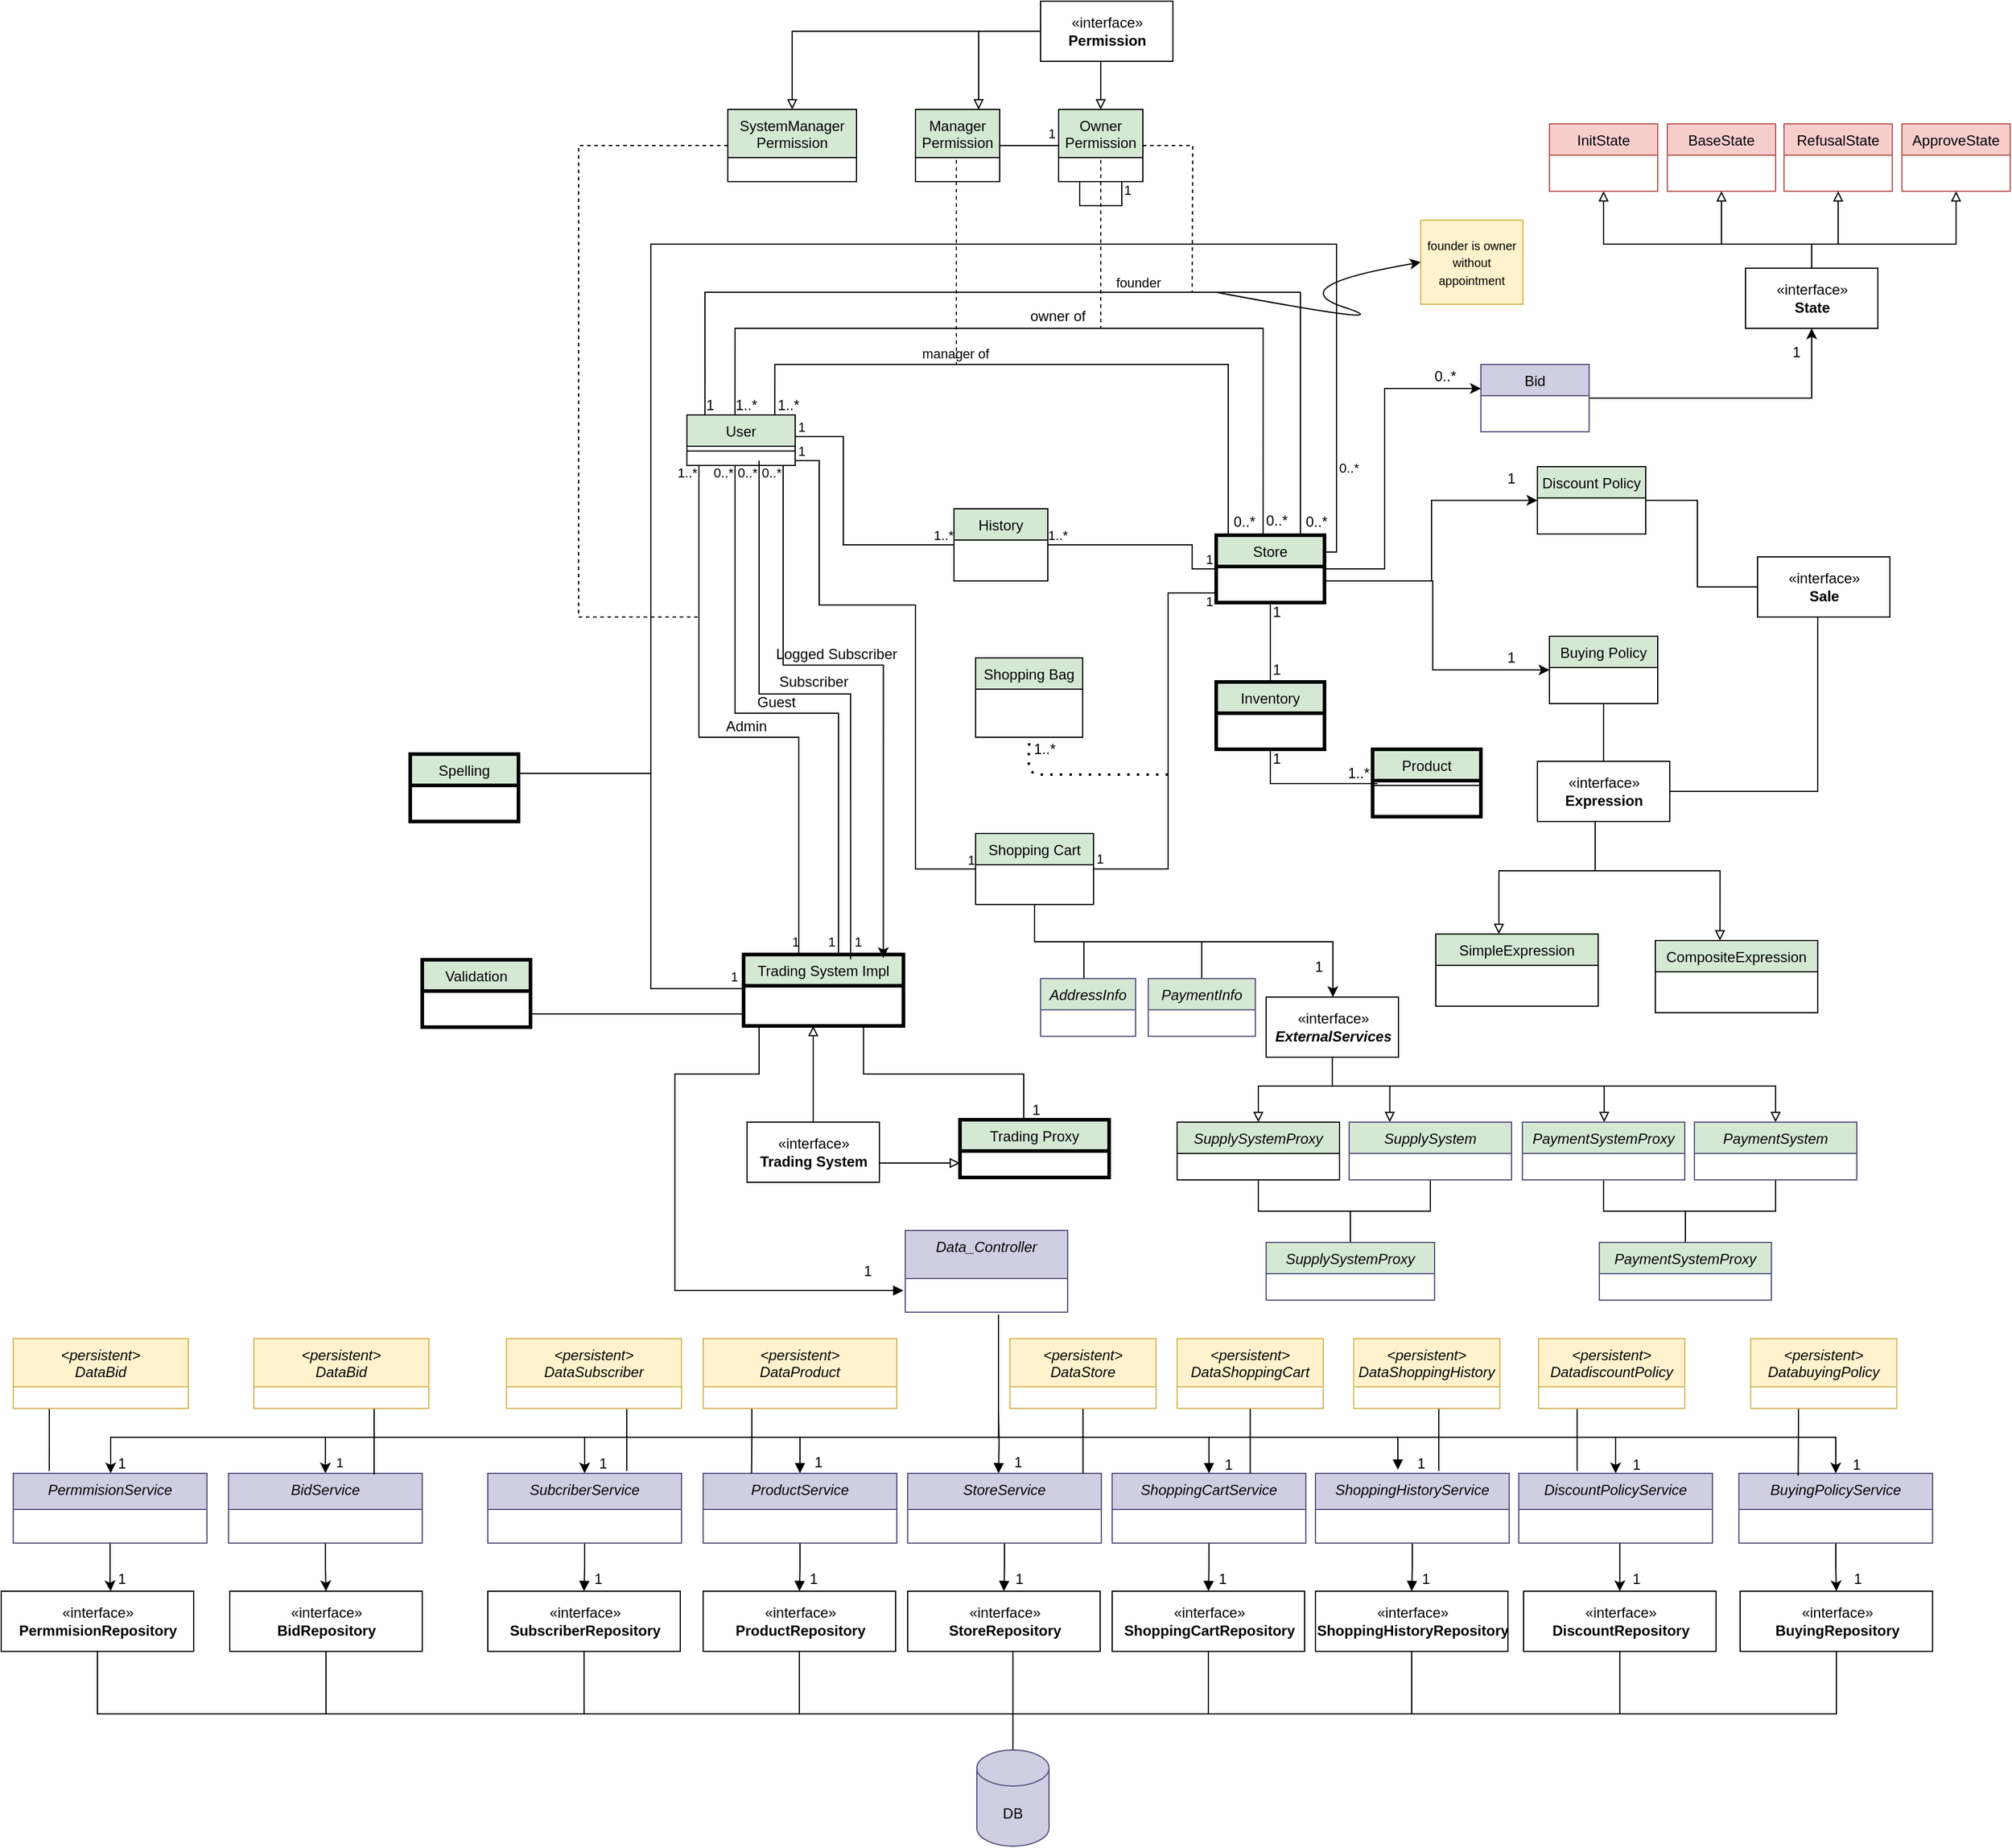 <mxfile version="14.7.7" type="google"><diagram id="C5RBs43oDa-KdzZeNtuy" name="Page-1"><mxGraphModel dx="2036" dy="1721" grid="1" gridSize="10" guides="1" tooltips="1" connect="1" arrows="1" fold="1" page="1" pageScale="1" pageWidth="827" pageHeight="1169" math="0" shadow="0"><root><mxCell id="WIyWlLk6GJQsqaUBKTNV-0"/><mxCell id="WIyWlLk6GJQsqaUBKTNV-1" parent="WIyWlLk6GJQsqaUBKTNV-0"/><mxCell id="vzPGMOBEBNTrZMkDpQZe-43" style="edgeStyle=orthogonalEdgeStyle;rounded=0;orthogonalLoop=1;jettySize=auto;html=1;exitX=0;exitY=0.5;exitDx=0;exitDy=0;entryX=1;entryY=0.25;entryDx=0;entryDy=0;endArrow=none;endFill=0;" parent="WIyWlLk6GJQsqaUBKTNV-1" source="zkfFHV4jXpPFQw0GAbJ--17" target="w-E75SR8kPDKWGnWH_c8-5" edge="1"><mxGeometry relative="1" as="geometry"><Array as="points"><mxPoint x="90" y="609"/><mxPoint x="90" y="-10"/><mxPoint x="660" y="-10"/><mxPoint x="660" y="246"/></Array></mxGeometry></mxCell><mxCell id="vzPGMOBEBNTrZMkDpQZe-44" value="0..*" style="edgeLabel;html=1;align=center;verticalAlign=middle;resizable=0;points=[];" parent="vzPGMOBEBNTrZMkDpQZe-43" vertex="1" connectable="0"><mxGeometry x="0.905" y="-2" relative="1" as="geometry"><mxPoint x="12" y="-7.24" as="offset"/></mxGeometry></mxCell><mxCell id="vzPGMOBEBNTrZMkDpQZe-46" value="1" style="edgeLabel;html=1;align=center;verticalAlign=middle;resizable=0;points=[];" parent="vzPGMOBEBNTrZMkDpQZe-43" vertex="1" connectable="0"><mxGeometry x="-0.981" y="3" relative="1" as="geometry"><mxPoint x="5" y="-13" as="offset"/></mxGeometry></mxCell><mxCell id="tyxp4r1RFkrbb6EPvCI--56" style="edgeStyle=orthogonalEdgeStyle;rounded=0;orthogonalLoop=1;jettySize=auto;html=1;startArrow=none;startFill=0;endArrow=block;endFill=1;" parent="WIyWlLk6GJQsqaUBKTNV-1" source="zkfFHV4jXpPFQw0GAbJ--17" edge="1"><mxGeometry relative="1" as="geometry"><mxPoint x="300" y="860" as="targetPoint"/><Array as="points"><mxPoint x="180" y="680"/><mxPoint x="110" y="680"/><mxPoint x="110" y="860"/></Array></mxGeometry></mxCell><mxCell id="zkfFHV4jXpPFQw0GAbJ--17" value="Trading System Impl" style="swimlane;fontStyle=0;align=center;verticalAlign=top;childLayout=stackLayout;horizontal=1;startSize=26;horizontalStack=0;resizeParent=1;resizeLast=0;collapsible=1;marginBottom=0;rounded=0;shadow=0;strokeWidth=3;fillColor=#d5e8d4;" parent="WIyWlLk6GJQsqaUBKTNV-1" vertex="1"><mxGeometry x="167.12" y="580.65" width="132.88" height="59.35" as="geometry"><mxRectangle x="440" y="511" width="160" height="26" as="alternateBounds"/></mxGeometry></mxCell><mxCell id="w-E75SR8kPDKWGnWH_c8-45" style="edgeStyle=orthogonalEdgeStyle;rounded=0;orthogonalLoop=1;jettySize=auto;html=1;exitX=1;exitY=0.5;exitDx=0;exitDy=0;entryX=0;entryY=0.5;entryDx=0;entryDy=0;endArrow=classic;endFill=1;" parent="WIyWlLk6GJQsqaUBKTNV-1" source="w-E75SR8kPDKWGnWH_c8-5" target="w-E75SR8kPDKWGnWH_c8-39" edge="1"><mxGeometry relative="1" as="geometry"><Array as="points"><mxPoint x="650" y="270"/><mxPoint x="740" y="270"/><mxPoint x="740" y="344"/></Array></mxGeometry></mxCell><mxCell id="w-E75SR8kPDKWGnWH_c8-65" style="edgeStyle=orthogonalEdgeStyle;rounded=0;orthogonalLoop=1;jettySize=auto;html=1;exitX=0.5;exitY=1;exitDx=0;exitDy=0;entryX=0.5;entryY=0;entryDx=0;entryDy=0;endArrow=none;endFill=0;" parent="WIyWlLk6GJQsqaUBKTNV-1" source="w-E75SR8kPDKWGnWH_c8-5" target="w-E75SR8kPDKWGnWH_c8-63" edge="1"><mxGeometry relative="1" as="geometry"/></mxCell><mxCell id="hAk0-nWv4gFE5SRTlV8d-12" style="edgeStyle=orthogonalEdgeStyle;rounded=0;orthogonalLoop=1;jettySize=auto;html=1;exitX=0.587;exitY=0.011;exitDx=0;exitDy=0;entryX=0.167;entryY=0;entryDx=0;entryDy=0;endArrow=none;endFill=0;entryPerimeter=0;exitPerimeter=0;" parent="WIyWlLk6GJQsqaUBKTNV-1" source="w-E75SR8kPDKWGnWH_c8-5" target="vzPGMOBEBNTrZMkDpQZe-8" edge="1"><mxGeometry relative="1" as="geometry"><Array as="points"><mxPoint x="630" y="233"/><mxPoint x="630" y="30"/><mxPoint x="135" y="30"/></Array><mxPoint x="525" y="10" as="sourcePoint"/><mxPoint x="140.5" y="127" as="targetPoint"/></mxGeometry></mxCell><mxCell id="vzPGMOBEBNTrZMkDpQZe-16" value="founder" style="edgeLabel;html=1;align=center;verticalAlign=middle;resizable=0;points=[];" parent="hAk0-nWv4gFE5SRTlV8d-12" vertex="1" connectable="0"><mxGeometry x="-0.131" y="1" relative="1" as="geometry"><mxPoint y="-9" as="offset"/></mxGeometry></mxCell><mxCell id="Mm8_QaeqZwQOTzsNEGCG-36" style="edgeStyle=orthogonalEdgeStyle;rounded=0;orthogonalLoop=1;jettySize=auto;html=1;entryX=0;entryY=0.5;entryDx=0;entryDy=0;endArrow=classic;endFill=1;" parent="WIyWlLk6GJQsqaUBKTNV-1" source="w-E75SR8kPDKWGnWH_c8-5" target="w-E75SR8kPDKWGnWH_c8-41" edge="1"><mxGeometry relative="1" as="geometry"><Array as="points"><mxPoint x="739" y="270"/><mxPoint x="739" y="203"/></Array></mxGeometry></mxCell><mxCell id="tyxp4r1RFkrbb6EPvCI--2" style="edgeStyle=orthogonalEdgeStyle;rounded=0;orthogonalLoop=1;jettySize=auto;html=1;exitX=1;exitY=0;exitDx=0;exitDy=0;" parent="WIyWlLk6GJQsqaUBKTNV-1" source="w-E75SR8kPDKWGnWH_c8-5" edge="1"><mxGeometry relative="1" as="geometry"><mxPoint x="780" y="110" as="targetPoint"/><Array as="points"><mxPoint x="650" y="260"/><mxPoint x="700" y="260"/><mxPoint x="700" y="110"/></Array></mxGeometry></mxCell><mxCell id="w-E75SR8kPDKWGnWH_c8-5" value="Store" style="swimlane;fontStyle=0;align=center;verticalAlign=top;childLayout=stackLayout;horizontal=1;startSize=26;horizontalStack=0;resizeParent=1;resizeLast=0;collapsible=1;marginBottom=0;rounded=0;shadow=0;strokeWidth=3;fillColor=#d5e8d4;" parent="WIyWlLk6GJQsqaUBKTNV-1" vertex="1"><mxGeometry x="560" y="232" width="90" height="56" as="geometry"><mxRectangle x="508" y="120" width="160" height="26" as="alternateBounds"/></mxGeometry></mxCell><mxCell id="w-E75SR8kPDKWGnWH_c8-31" style="edgeStyle=orthogonalEdgeStyle;rounded=0;orthogonalLoop=1;jettySize=auto;html=1;endArrow=none;endFill=0;entryX=0.75;entryY=0;entryDx=0;entryDy=0;" parent="WIyWlLk6GJQsqaUBKTNV-1" edge="1"><mxGeometry relative="1" as="geometry"><mxPoint x="180" y="170" as="sourcePoint"/><mxPoint x="256.12" y="584.65" as="targetPoint"/><Array as="points"><mxPoint x="180" y="178"/><mxPoint x="180" y="364"/><mxPoint x="256" y="364"/></Array></mxGeometry></mxCell><mxCell id="w-E75SR8kPDKWGnWH_c8-32" value="0..*" style="edgeLabel;html=1;align=center;verticalAlign=middle;resizable=0;points=[];" parent="w-E75SR8kPDKWGnWH_c8-31" vertex="1" connectable="0"><mxGeometry x="-0.97" relative="1" as="geometry"><mxPoint x="-10.0" y="2.62" as="offset"/></mxGeometry></mxCell><mxCell id="w-E75SR8kPDKWGnWH_c8-33" value="1" style="edgeLabel;html=1;align=center;verticalAlign=middle;resizable=0;points=[];" parent="w-E75SR8kPDKWGnWH_c8-31" vertex="1" connectable="0"><mxGeometry x="0.972" relative="1" as="geometry"><mxPoint x="6" y="-8" as="offset"/></mxGeometry></mxCell><mxCell id="vzPGMOBEBNTrZMkDpQZe-10" value="1" style="edgeLabel;html=1;align=center;verticalAlign=middle;resizable=0;points=[];" parent="w-E75SR8kPDKWGnWH_c8-31" vertex="1" connectable="0"><mxGeometry x="0.972" relative="1" as="geometry"><mxPoint x="-16" y="-8" as="offset"/></mxGeometry></mxCell><mxCell id="vzPGMOBEBNTrZMkDpQZe-11" value="1" style="edgeLabel;html=1;align=center;verticalAlign=middle;resizable=0;points=[];" parent="w-E75SR8kPDKWGnWH_c8-31" vertex="1" connectable="0"><mxGeometry x="0.972" relative="1" as="geometry"><mxPoint x="-46" y="-8" as="offset"/></mxGeometry></mxCell><mxCell id="vzPGMOBEBNTrZMkDpQZe-12" value="0..*" style="edgeLabel;html=1;align=center;verticalAlign=middle;resizable=0;points=[];" parent="w-E75SR8kPDKWGnWH_c8-31" vertex="1" connectable="0"><mxGeometry x="-0.97" relative="1" as="geometry"><mxPoint x="-30.0" y="2.62" as="offset"/></mxGeometry></mxCell><mxCell id="vzPGMOBEBNTrZMkDpQZe-13" value="1..*" style="edgeLabel;html=1;align=center;verticalAlign=middle;resizable=0;points=[];" parent="w-E75SR8kPDKWGnWH_c8-31" vertex="1" connectable="0"><mxGeometry x="-0.97" relative="1" as="geometry"><mxPoint x="-60" y="2.62" as="offset"/></mxGeometry></mxCell><mxCell id="Bp_owQOeeEqMPNH-ePYe-2" value="0..*" style="edgeLabel;html=1;align=center;verticalAlign=middle;resizable=0;points=[];" parent="w-E75SR8kPDKWGnWH_c8-31" vertex="1" connectable="0"><mxGeometry x="-0.97" relative="1" as="geometry"><mxPoint x="10.01" y="2.63" as="offset"/></mxGeometry></mxCell><mxCell id="vzPGMOBEBNTrZMkDpQZe-1" style="edgeStyle=orthogonalEdgeStyle;rounded=0;orthogonalLoop=1;jettySize=auto;html=1;exitX=0.5;exitY=1;exitDx=0;exitDy=0;entryX=0.5;entryY=0;entryDx=0;entryDy=0;endArrow=none;endFill=0;" parent="WIyWlLk6GJQsqaUBKTNV-1" source="vzPGMOBEBNTrZMkDpQZe-8" target="zkfFHV4jXpPFQw0GAbJ--17" edge="1"><mxGeometry relative="1" as="geometry"><mxPoint x="163" y="183" as="sourcePoint"/><Array as="points"><mxPoint x="160" y="174"/><mxPoint x="160" y="380"/><mxPoint x="246" y="380"/><mxPoint x="246" y="581"/></Array></mxGeometry></mxCell><mxCell id="vzPGMOBEBNTrZMkDpQZe-2" style="edgeStyle=orthogonalEdgeStyle;rounded=0;orthogonalLoop=1;jettySize=auto;html=1;exitX=0.25;exitY=1;exitDx=0;exitDy=0;entryX=0.25;entryY=0;entryDx=0;entryDy=0;endArrow=none;endFill=0;" parent="WIyWlLk6GJQsqaUBKTNV-1" source="vzPGMOBEBNTrZMkDpQZe-8" target="zkfFHV4jXpPFQw0GAbJ--17" edge="1"><mxGeometry relative="1" as="geometry"><mxPoint x="140.5" y="183" as="sourcePoint"/><Array as="points"><mxPoint x="130" y="174"/><mxPoint x="130" y="400"/><mxPoint x="213" y="400"/><mxPoint x="213" y="581"/></Array></mxGeometry></mxCell><mxCell id="w-E75SR8kPDKWGnWH_c8-49" style="edgeStyle=orthogonalEdgeStyle;rounded=0;orthogonalLoop=1;jettySize=auto;html=1;exitX=0.812;exitY=0.01;exitDx=0;exitDy=0;entryX=0.378;entryY=0.018;entryDx=0;entryDy=0;entryPerimeter=0;endArrow=none;endFill=0;exitPerimeter=0;" parent="WIyWlLk6GJQsqaUBKTNV-1" source="vzPGMOBEBNTrZMkDpQZe-8" target="w-E75SR8kPDKWGnWH_c8-5" edge="1"><mxGeometry relative="1" as="geometry"><mxPoint x="185.5" y="127" as="sourcePoint"/><Array as="points"><mxPoint x="193" y="90"/><mxPoint x="570" y="90"/><mxPoint x="570" y="233"/></Array></mxGeometry></mxCell><mxCell id="vzPGMOBEBNTrZMkDpQZe-18" value="manager of" style="edgeLabel;html=1;align=center;verticalAlign=middle;resizable=0;points=[];" parent="w-E75SR8kPDKWGnWH_c8-49" vertex="1" connectable="0"><mxGeometry x="-0.375" y="-3" relative="1" as="geometry"><mxPoint x="9" y="-12" as="offset"/></mxGeometry></mxCell><mxCell id="Mm8_QaeqZwQOTzsNEGCG-38" style="edgeStyle=orthogonalEdgeStyle;rounded=0;orthogonalLoop=1;jettySize=auto;html=1;endArrow=none;endFill=0;" parent="WIyWlLk6GJQsqaUBKTNV-1" source="w-E75SR8kPDKWGnWH_c8-39" target="Mm8_QaeqZwQOTzsNEGCG-28" edge="1"><mxGeometry relative="1" as="geometry"/></mxCell><mxCell id="w-E75SR8kPDKWGnWH_c8-39" value="Buying Policy" style="swimlane;fontStyle=0;align=center;verticalAlign=top;childLayout=stackLayout;horizontal=1;startSize=26;horizontalStack=0;resizeParent=1;resizeLast=0;collapsible=1;marginBottom=0;rounded=0;shadow=0;strokeWidth=1;fillColor=#d5e8d4;" parent="WIyWlLk6GJQsqaUBKTNV-1" vertex="1"><mxGeometry x="837" y="316" width="90" height="56" as="geometry"><mxRectangle x="508" y="120" width="160" height="26" as="alternateBounds"/></mxGeometry></mxCell><mxCell id="w-E75SR8kPDKWGnWH_c8-41" value="Discount Policy" style="swimlane;fontStyle=0;align=center;verticalAlign=top;childLayout=stackLayout;horizontal=1;startSize=26;horizontalStack=0;resizeParent=1;resizeLast=0;collapsible=1;marginBottom=0;rounded=0;shadow=0;strokeWidth=1;fillColor=#d5e8d4;" parent="WIyWlLk6GJQsqaUBKTNV-1" vertex="1"><mxGeometry x="827" y="175" width="90" height="56" as="geometry"><mxRectangle x="508" y="120" width="160" height="26" as="alternateBounds"/></mxGeometry></mxCell><mxCell id="w-E75SR8kPDKWGnWH_c8-47" value="1" style="text;html=1;align=center;verticalAlign=middle;resizable=0;points=[];autosize=1;" parent="WIyWlLk6GJQsqaUBKTNV-1" vertex="1"><mxGeometry x="795" y="324" width="20" height="20" as="geometry"/></mxCell><mxCell id="w-E75SR8kPDKWGnWH_c8-52" value="owner of" style="text;html=1;align=center;verticalAlign=middle;resizable=0;points=[];autosize=1;" parent="WIyWlLk6GJQsqaUBKTNV-1" vertex="1"><mxGeometry x="398" y="40" width="60" height="20" as="geometry"/></mxCell><mxCell id="5yRyzwv-5O67mbX7QzZQ-15" style="edgeStyle=orthogonalEdgeStyle;rounded=0;orthogonalLoop=1;jettySize=auto;html=1;exitX=0.5;exitY=1;exitDx=0;exitDy=0;entryX=0.045;entryY=0.309;entryDx=0;entryDy=0;entryPerimeter=0;endArrow=none;endFill=0;" parent="WIyWlLk6GJQsqaUBKTNV-1" source="w-E75SR8kPDKWGnWH_c8-63" target="5yRyzwv-5O67mbX7QzZQ-14" edge="1"><mxGeometry relative="1" as="geometry"/></mxCell><mxCell id="w-E75SR8kPDKWGnWH_c8-63" value="Inventory" style="swimlane;fontStyle=0;align=center;verticalAlign=top;childLayout=stackLayout;horizontal=1;startSize=26;horizontalStack=0;resizeParent=1;resizeLast=0;collapsible=1;marginBottom=0;rounded=0;shadow=0;strokeWidth=3;fillColor=#d5e8d4;" parent="WIyWlLk6GJQsqaUBKTNV-1" vertex="1"><mxGeometry x="560" y="354" width="90" height="56" as="geometry"><mxRectangle x="508" y="120" width="160" height="26" as="alternateBounds"/></mxGeometry></mxCell><mxCell id="w-E75SR8kPDKWGnWH_c8-66" value="1" style="text;html=1;align=center;verticalAlign=middle;resizable=0;points=[];autosize=1;" parent="WIyWlLk6GJQsqaUBKTNV-1" vertex="1"><mxGeometry x="600" y="286" width="20" height="20" as="geometry"/></mxCell><mxCell id="w-E75SR8kPDKWGnWH_c8-67" value="1..*" style="text;html=1;align=center;verticalAlign=middle;resizable=0;points=[];autosize=1;" parent="WIyWlLk6GJQsqaUBKTNV-1" vertex="1"><mxGeometry x="663" y="420" width="30" height="20" as="geometry"/></mxCell><mxCell id="w-E75SR8kPDKWGnWH_c8-70" value="Shopping Bag" style="swimlane;fontStyle=0;align=center;verticalAlign=top;childLayout=stackLayout;horizontal=1;startSize=26;horizontalStack=0;resizeParent=1;resizeLast=0;collapsible=1;marginBottom=0;rounded=0;shadow=0;strokeWidth=1;fillColor=#d5e8d4;" parent="WIyWlLk6GJQsqaUBKTNV-1" vertex="1"><mxGeometry x="360" y="334" width="89" height="66" as="geometry"><mxRectangle x="508" y="120" width="160" height="26" as="alternateBounds"/></mxGeometry></mxCell><mxCell id="w-E75SR8kPDKWGnWH_c8-76" value="Manager&#10;Permission" style="swimlane;fontStyle=0;align=center;verticalAlign=top;childLayout=stackLayout;horizontal=1;startSize=40;horizontalStack=0;resizeParent=1;resizeLast=0;collapsible=1;marginBottom=0;rounded=0;shadow=0;strokeWidth=1;fillColor=#d5e8d4;" parent="WIyWlLk6GJQsqaUBKTNV-1" vertex="1"><mxGeometry x="310" y="-122" width="70" height="60" as="geometry"><mxRectangle x="508" y="120" width="160" height="26" as="alternateBounds"/></mxGeometry></mxCell><mxCell id="hAk0-nWv4gFE5SRTlV8d-0" style="edgeStyle=orthogonalEdgeStyle;rounded=0;orthogonalLoop=1;jettySize=auto;html=1;exitX=0.444;exitY=0.016;exitDx=0;exitDy=0;endArrow=none;endFill=0;entryX=0.433;entryY=-0.015;entryDx=0;entryDy=0;entryPerimeter=0;exitPerimeter=0;" parent="WIyWlLk6GJQsqaUBKTNV-1" source="vzPGMOBEBNTrZMkDpQZe-8" target="w-E75SR8kPDKWGnWH_c8-5" edge="1"><mxGeometry relative="1" as="geometry"><Array as="points"><mxPoint x="160" y="60"/><mxPoint x="599" y="60"/></Array><mxPoint x="152.74" y="124.424" as="sourcePoint"/><mxPoint x="600" y="150" as="targetPoint"/></mxGeometry></mxCell><mxCell id="hAk0-nWv4gFE5SRTlV8d-5" value="0..*" style="text;html=1;align=center;verticalAlign=middle;resizable=0;points=[];autosize=1;" parent="WIyWlLk6GJQsqaUBKTNV-1" vertex="1"><mxGeometry x="595" y="210" width="30" height="20" as="geometry"/></mxCell><mxCell id="hAk0-nWv4gFE5SRTlV8d-9" value="1..*" style="text;html=1;align=center;verticalAlign=middle;resizable=0;points=[];autosize=1;" parent="WIyWlLk6GJQsqaUBKTNV-1" vertex="1"><mxGeometry x="189" y="114" width="30" height="20" as="geometry"/></mxCell><mxCell id="hAk0-nWv4gFE5SRTlV8d-10" value="1..*" style="text;html=1;align=center;verticalAlign=middle;resizable=0;points=[];autosize=1;" parent="WIyWlLk6GJQsqaUBKTNV-1" vertex="1"><mxGeometry x="154" y="114" width="30" height="20" as="geometry"/></mxCell><mxCell id="hAk0-nWv4gFE5SRTlV8d-14" value="1" style="text;html=1;align=center;verticalAlign=middle;resizable=0;points=[];autosize=1;" parent="WIyWlLk6GJQsqaUBKTNV-1" vertex="1"><mxGeometry x="129" y="114" width="20" height="20" as="geometry"/></mxCell><mxCell id="hAk0-nWv4gFE5SRTlV8d-16" value="0..*" style="text;html=1;align=center;verticalAlign=middle;resizable=0;points=[];autosize=1;" parent="WIyWlLk6GJQsqaUBKTNV-1" vertex="1"><mxGeometry x="628" y="211" width="30" height="20" as="geometry"/></mxCell><mxCell id="hAk0-nWv4gFE5SRTlV8d-17" value="1" style="text;html=1;align=center;verticalAlign=middle;resizable=0;points=[];autosize=1;" parent="WIyWlLk6GJQsqaUBKTNV-1" vertex="1"><mxGeometry x="635" y="580.65" width="20" height="20" as="geometry"/></mxCell><mxCell id="hAk0-nWv4gFE5SRTlV8d-21" value="" style="curved=1;endArrow=classic;html=1;entryX=0;entryY=0.5;entryDx=0;entryDy=0;" parent="WIyWlLk6GJQsqaUBKTNV-1" target="hAk0-nWv4gFE5SRTlV8d-22" edge="1"><mxGeometry width="50" height="50" relative="1" as="geometry"><mxPoint x="560" y="30" as="sourcePoint"/><mxPoint x="708" y="35" as="targetPoint"/><Array as="points"><mxPoint x="720" y="60"/><mxPoint x="613" y="25"/></Array></mxGeometry></mxCell><mxCell id="hAk0-nWv4gFE5SRTlV8d-22" value="&lt;span style=&quot;font-size: 10px&quot;&gt;founder is owner without appointment&lt;/span&gt;" style="rounded=0;whiteSpace=wrap;html=1;fillColor=#fff2cc;strokeColor=#d6b656;" parent="WIyWlLk6GJQsqaUBKTNV-1" vertex="1"><mxGeometry x="730" y="-30" width="85" height="70" as="geometry"/></mxCell><mxCell id="vzPGMOBEBNTrZMkDpQZe-3" value="Guest" style="text;html=1;align=center;verticalAlign=middle;resizable=0;points=[];autosize=1;" parent="WIyWlLk6GJQsqaUBKTNV-1" vertex="1"><mxGeometry x="169" y="361" width="50" height="20" as="geometry"/></mxCell><mxCell id="vzPGMOBEBNTrZMkDpQZe-4" value="Subscriber" style="text;html=1;align=center;verticalAlign=middle;resizable=0;points=[];autosize=1;" parent="WIyWlLk6GJQsqaUBKTNV-1" vertex="1"><mxGeometry x="190" y="344" width="70" height="20" as="geometry"/></mxCell><mxCell id="vzPGMOBEBNTrZMkDpQZe-5" value="Admin" style="text;html=1;align=center;verticalAlign=middle;resizable=0;points=[];autosize=1;" parent="WIyWlLk6GJQsqaUBKTNV-1" vertex="1"><mxGeometry x="144" y="381" width="50" height="20" as="geometry"/></mxCell><mxCell id="vzPGMOBEBNTrZMkDpQZe-25" style="edgeStyle=orthogonalEdgeStyle;rounded=0;orthogonalLoop=1;jettySize=auto;html=1;exitX=1;exitY=0.5;exitDx=0;exitDy=0;entryX=0;entryY=0.5;entryDx=0;entryDy=0;endArrow=none;endFill=0;" parent="WIyWlLk6GJQsqaUBKTNV-1" source="vzPGMOBEBNTrZMkDpQZe-8" target="vzPGMOBEBNTrZMkDpQZe-20" edge="1"><mxGeometry relative="1" as="geometry"><Array as="points"><mxPoint x="210" y="170"/><mxPoint x="230" y="170"/><mxPoint x="230" y="290"/><mxPoint x="310" y="290"/><mxPoint x="310" y="509"/></Array></mxGeometry></mxCell><mxCell id="vzPGMOBEBNTrZMkDpQZe-62" value="1" style="edgeLabel;html=1;align=center;verticalAlign=middle;resizable=0;points=[];" parent="vzPGMOBEBNTrZMkDpQZe-25" vertex="1" connectable="0"><mxGeometry x="0.978" y="-1" relative="1" as="geometry"><mxPoint x="1" y="-9" as="offset"/></mxGeometry></mxCell><mxCell id="vzPGMOBEBNTrZMkDpQZe-54" style="edgeStyle=orthogonalEdgeStyle;rounded=0;orthogonalLoop=1;jettySize=auto;html=1;exitX=1;exitY=0.5;exitDx=0;exitDy=0;entryX=0;entryY=0.5;entryDx=0;entryDy=0;endArrow=none;endFill=0;" parent="WIyWlLk6GJQsqaUBKTNV-1" source="vzPGMOBEBNTrZMkDpQZe-8" target="vzPGMOBEBNTrZMkDpQZe-52" edge="1"><mxGeometry relative="1" as="geometry"><Array as="points"><mxPoint x="210" y="150"/><mxPoint x="250" y="150"/><mxPoint x="250" y="240"/></Array></mxGeometry></mxCell><mxCell id="vzPGMOBEBNTrZMkDpQZe-57" value="1" style="edgeLabel;html=1;align=center;verticalAlign=middle;resizable=0;points=[];" parent="vzPGMOBEBNTrZMkDpQZe-54" vertex="1" connectable="0"><mxGeometry x="-0.843" y="1" relative="1" as="geometry"><mxPoint x="-10" y="-7" as="offset"/></mxGeometry></mxCell><mxCell id="vzPGMOBEBNTrZMkDpQZe-58" value="1..*" style="edgeLabel;html=1;align=center;verticalAlign=middle;resizable=0;points=[];" parent="vzPGMOBEBNTrZMkDpQZe-54" vertex="1" connectable="0"><mxGeometry x="0.908" y="-1" relative="1" as="geometry"><mxPoint x="1" y="-9" as="offset"/></mxGeometry></mxCell><mxCell id="vzPGMOBEBNTrZMkDpQZe-61" value="1" style="edgeLabel;html=1;align=center;verticalAlign=middle;resizable=0;points=[];" parent="vzPGMOBEBNTrZMkDpQZe-54" vertex="1" connectable="0"><mxGeometry x="-0.843" y="1" relative="1" as="geometry"><mxPoint x="-10" y="13" as="offset"/></mxGeometry></mxCell><mxCell id="Bp_owQOeeEqMPNH-ePYe-1" style="edgeStyle=orthogonalEdgeStyle;rounded=0;orthogonalLoop=1;jettySize=auto;html=1;entryX=0.874;entryY=0.05;entryDx=0;entryDy=0;entryPerimeter=0;" parent="WIyWlLk6GJQsqaUBKTNV-1" target="zkfFHV4jXpPFQw0GAbJ--17" edge="1"><mxGeometry relative="1" as="geometry"><mxPoint x="200" y="174" as="sourcePoint"/><Array as="points"><mxPoint x="200" y="340"/><mxPoint x="283" y="340"/></Array></mxGeometry></mxCell><mxCell id="vzPGMOBEBNTrZMkDpQZe-8" value="User" style="swimlane;fontStyle=0;align=center;verticalAlign=top;childLayout=stackLayout;horizontal=1;startSize=26;horizontalStack=0;resizeParent=1;resizeLast=0;collapsible=1;marginBottom=0;rounded=0;shadow=0;strokeWidth=1;fillColor=#d5e8d4;" parent="WIyWlLk6GJQsqaUBKTNV-1" vertex="1"><mxGeometry x="120" y="132" width="90" height="42" as="geometry"><mxRectangle x="508" y="120" width="160" height="26" as="alternateBounds"/></mxGeometry></mxCell><mxCell id="vzPGMOBEBNTrZMkDpQZe-9" value="" style="line;html=1;strokeWidth=1;align=left;verticalAlign=middle;spacingTop=-1;spacingLeft=3;spacingRight=3;rotatable=0;labelPosition=right;points=[];portConstraint=eastwest;" parent="vzPGMOBEBNTrZMkDpQZe-8" vertex="1"><mxGeometry y="26" width="90" height="8" as="geometry"/></mxCell><mxCell id="vzPGMOBEBNTrZMkDpQZe-19" value="0..*" style="text;html=1;align=center;verticalAlign=middle;resizable=0;points=[];autosize=1;" parent="WIyWlLk6GJQsqaUBKTNV-1" vertex="1"><mxGeometry x="568" y="211" width="30" height="20" as="geometry"/></mxCell><mxCell id="vzPGMOBEBNTrZMkDpQZe-26" style="edgeStyle=orthogonalEdgeStyle;rounded=0;orthogonalLoop=1;jettySize=auto;html=1;exitX=1;exitY=0.5;exitDx=0;exitDy=0;entryX=0;entryY=0.5;entryDx=0;entryDy=0;endArrow=none;endFill=0;" parent="WIyWlLk6GJQsqaUBKTNV-1" source="vzPGMOBEBNTrZMkDpQZe-20" target="w-E75SR8kPDKWGnWH_c8-5" edge="1"><mxGeometry relative="1" as="geometry"><Array as="points"><mxPoint x="520" y="509"/><mxPoint x="520" y="280"/><mxPoint x="560" y="280"/></Array></mxGeometry></mxCell><mxCell id="vzPGMOBEBNTrZMkDpQZe-63" value="1" style="edgeLabel;html=1;align=center;verticalAlign=middle;resizable=0;points=[];" parent="vzPGMOBEBNTrZMkDpQZe-26" vertex="1" connectable="0"><mxGeometry x="-0.918" y="1" relative="1" as="geometry"><mxPoint x="-10" y="-8" as="offset"/></mxGeometry></mxCell><mxCell id="tyxp4r1RFkrbb6EPvCI--14" style="edgeStyle=orthogonalEdgeStyle;rounded=0;orthogonalLoop=1;jettySize=auto;html=1;" parent="WIyWlLk6GJQsqaUBKTNV-1" source="vzPGMOBEBNTrZMkDpQZe-20" target="tyxp4r1RFkrbb6EPvCI--10" edge="1"><mxGeometry relative="1" as="geometry"><Array as="points"><mxPoint x="409" y="570"/><mxPoint x="657" y="570"/></Array></mxGeometry></mxCell><mxCell id="vzPGMOBEBNTrZMkDpQZe-20" value="Shopping Cart" style="swimlane;fontStyle=0;align=center;verticalAlign=top;childLayout=stackLayout;horizontal=1;startSize=26;horizontalStack=0;resizeParent=1;resizeLast=0;collapsible=1;marginBottom=0;rounded=0;shadow=0;strokeWidth=1;fillColor=#d5e8d4;" parent="WIyWlLk6GJQsqaUBKTNV-1" vertex="1"><mxGeometry x="360" y="480" width="98" height="59" as="geometry"><mxRectangle x="508" y="120" width="160" height="26" as="alternateBounds"/></mxGeometry></mxCell><mxCell id="vzPGMOBEBNTrZMkDpQZe-48" style="edgeStyle=orthogonalEdgeStyle;rounded=0;orthogonalLoop=1;jettySize=auto;html=1;exitX=0;exitY=0.5;exitDx=0;exitDy=0;entryX=1;entryY=0.5;entryDx=0;entryDy=0;endArrow=none;endFill=0;" parent="WIyWlLk6GJQsqaUBKTNV-1" source="vzPGMOBEBNTrZMkDpQZe-37" target="w-E75SR8kPDKWGnWH_c8-76" edge="1"><mxGeometry relative="1" as="geometry"/></mxCell><mxCell id="vzPGMOBEBNTrZMkDpQZe-49" value="1" style="edgeLabel;html=1;align=center;verticalAlign=middle;resizable=0;points=[];" parent="vzPGMOBEBNTrZMkDpQZe-48" vertex="1" connectable="0"><mxGeometry x="-0.763" y="1" relative="1" as="geometry"><mxPoint y="-11" as="offset"/></mxGeometry></mxCell><mxCell id="wYeQBIi031ZntvXmM4Cb-2" style="edgeStyle=orthogonalEdgeStyle;rounded=0;orthogonalLoop=1;jettySize=auto;html=1;dashed=1;endArrow=none;endFill=0;" edge="1" parent="WIyWlLk6GJQsqaUBKTNV-1" source="vzPGMOBEBNTrZMkDpQZe-37"><mxGeometry relative="1" as="geometry"><mxPoint x="540" y="30" as="targetPoint"/></mxGeometry></mxCell><mxCell id="vzPGMOBEBNTrZMkDpQZe-37" value="Owner&#10;Permission" style="swimlane;fontStyle=0;align=center;verticalAlign=top;childLayout=stackLayout;horizontal=1;startSize=40;horizontalStack=0;resizeParent=1;resizeLast=0;collapsible=1;marginBottom=0;rounded=0;shadow=0;strokeWidth=1;fillColor=#d5e8d4;" parent="WIyWlLk6GJQsqaUBKTNV-1" vertex="1"><mxGeometry x="429" y="-122" width="70" height="60" as="geometry"><mxRectangle x="508" y="120" width="160" height="26" as="alternateBounds"/></mxGeometry></mxCell><mxCell id="vzPGMOBEBNTrZMkDpQZe-39" value="" style="endArrow=none;dashed=1;html=1;" parent="WIyWlLk6GJQsqaUBKTNV-1" edge="1"><mxGeometry width="50" height="50" relative="1" as="geometry"><mxPoint x="344" y="-80" as="sourcePoint"/><mxPoint x="344" y="90" as="targetPoint"/></mxGeometry></mxCell><mxCell id="vzPGMOBEBNTrZMkDpQZe-40" value="" style="endArrow=none;dashed=1;html=1;" parent="WIyWlLk6GJQsqaUBKTNV-1" edge="1"><mxGeometry width="50" height="50" relative="1" as="geometry"><mxPoint x="464" y="-80" as="sourcePoint"/><mxPoint x="464" y="60" as="targetPoint"/></mxGeometry></mxCell><mxCell id="vzPGMOBEBNTrZMkDpQZe-50" style="edgeStyle=orthogonalEdgeStyle;rounded=0;orthogonalLoop=1;jettySize=auto;html=1;exitX=0.25;exitY=1;exitDx=0;exitDy=0;entryX=0.75;entryY=1;entryDx=0;entryDy=0;endArrow=none;endFill=0;" parent="WIyWlLk6GJQsqaUBKTNV-1" source="vzPGMOBEBNTrZMkDpQZe-37" target="vzPGMOBEBNTrZMkDpQZe-37" edge="1"><mxGeometry relative="1" as="geometry"><Array as="points"><mxPoint x="447" y="-42"/><mxPoint x="482" y="-42"/></Array></mxGeometry></mxCell><mxCell id="vzPGMOBEBNTrZMkDpQZe-51" value="1" style="edgeLabel;html=1;align=center;verticalAlign=middle;resizable=0;points=[];" parent="vzPGMOBEBNTrZMkDpQZe-50" vertex="1" connectable="0"><mxGeometry x="0.834" relative="1" as="geometry"><mxPoint x="4.5" y="0.89" as="offset"/></mxGeometry></mxCell><mxCell id="vzPGMOBEBNTrZMkDpQZe-55" style="edgeStyle=orthogonalEdgeStyle;rounded=0;orthogonalLoop=1;jettySize=auto;html=1;exitX=1;exitY=0.5;exitDx=0;exitDy=0;endArrow=none;endFill=0;" parent="WIyWlLk6GJQsqaUBKTNV-1" source="vzPGMOBEBNTrZMkDpQZe-52" edge="1"><mxGeometry relative="1" as="geometry"><mxPoint x="560" y="260" as="targetPoint"/><Array as="points"><mxPoint x="540" y="240"/><mxPoint x="540" y="260"/></Array></mxGeometry></mxCell><mxCell id="vzPGMOBEBNTrZMkDpQZe-59" value="1..*" style="edgeLabel;html=1;align=center;verticalAlign=middle;resizable=0;points=[];" parent="vzPGMOBEBNTrZMkDpQZe-55" vertex="1" connectable="0"><mxGeometry x="-0.896" y="1" relative="1" as="geometry"><mxPoint x="-1" y="-7" as="offset"/></mxGeometry></mxCell><mxCell id="vzPGMOBEBNTrZMkDpQZe-60" value="1" style="edgeLabel;html=1;align=center;verticalAlign=middle;resizable=0;points=[];" parent="vzPGMOBEBNTrZMkDpQZe-55" vertex="1" connectable="0"><mxGeometry x="0.843" y="-1" relative="1" as="geometry"><mxPoint x="6.58" y="-9" as="offset"/></mxGeometry></mxCell><mxCell id="vzPGMOBEBNTrZMkDpQZe-64" value="1" style="edgeLabel;html=1;align=center;verticalAlign=middle;resizable=0;points=[];" parent="vzPGMOBEBNTrZMkDpQZe-55" vertex="1" connectable="0"><mxGeometry x="0.843" y="-1" relative="1" as="geometry"><mxPoint x="6" y="26" as="offset"/></mxGeometry></mxCell><mxCell id="vzPGMOBEBNTrZMkDpQZe-52" value="History" style="swimlane;fontStyle=0;align=center;verticalAlign=top;childLayout=stackLayout;horizontal=1;startSize=26;horizontalStack=0;resizeParent=1;resizeLast=0;collapsible=1;marginBottom=0;rounded=0;shadow=0;strokeWidth=1;fillColor=#d5e8d4;" parent="WIyWlLk6GJQsqaUBKTNV-1" vertex="1"><mxGeometry x="342" y="210" width="78" height="60" as="geometry"><mxRectangle x="508" y="120" width="160" height="26" as="alternateBounds"/></mxGeometry></mxCell><mxCell id="vzPGMOBEBNTrZMkDpQZe-56" value="" style="endArrow=none;dashed=1;html=1;dashPattern=1 3;strokeWidth=2;" parent="WIyWlLk6GJQsqaUBKTNV-1" edge="1"><mxGeometry width="50" height="50" relative="1" as="geometry"><mxPoint x="520" y="431" as="sourcePoint"/><mxPoint x="405" y="400" as="targetPoint"/><Array as="points"><mxPoint x="404.21" y="431"/><mxPoint x="404.21" y="411"/></Array></mxGeometry></mxCell><mxCell id="vzPGMOBEBNTrZMkDpQZe-66" value="1..*" style="text;html=1;align=center;verticalAlign=middle;resizable=0;points=[];autosize=1;" parent="WIyWlLk6GJQsqaUBKTNV-1" vertex="1"><mxGeometry x="402" y="400" width="30" height="20" as="geometry"/></mxCell><mxCell id="tyxp4r1RFkrbb6EPvCI--44" style="edgeStyle=orthogonalEdgeStyle;rounded=0;orthogonalLoop=1;jettySize=auto;html=1;startArrow=none;startFill=0;endArrow=none;endFill=0;entryX=0;entryY=0.5;entryDx=0;entryDy=0;" parent="WIyWlLk6GJQsqaUBKTNV-1" source="vzPGMOBEBNTrZMkDpQZe-67" target="zkfFHV4jXpPFQw0GAbJ--17" edge="1"><mxGeometry relative="1" as="geometry"><mxPoint x="160" y="613" as="targetPoint"/><Array as="points"><mxPoint x="167" y="630"/></Array></mxGeometry></mxCell><mxCell id="vzPGMOBEBNTrZMkDpQZe-67" value="Validation" style="swimlane;fontStyle=0;align=center;verticalAlign=top;childLayout=stackLayout;horizontal=1;startSize=26;horizontalStack=0;resizeParent=1;resizeLast=0;collapsible=1;marginBottom=0;rounded=0;shadow=0;strokeWidth=3;fillColor=#d5e8d4;" parent="WIyWlLk6GJQsqaUBKTNV-1" vertex="1"><mxGeometry x="-100" y="585" width="90" height="56" as="geometry"><mxRectangle x="440" y="511" width="160" height="26" as="alternateBounds"/></mxGeometry></mxCell><mxCell id="5yRyzwv-5O67mbX7QzZQ-13" value="Product" style="swimlane;fontStyle=0;align=center;verticalAlign=top;childLayout=stackLayout;horizontal=1;startSize=26;horizontalStack=0;resizeParent=1;resizeLast=0;collapsible=1;marginBottom=0;rounded=0;shadow=0;strokeWidth=3;fillColor=#d5e8d4;" parent="WIyWlLk6GJQsqaUBKTNV-1" vertex="1"><mxGeometry x="690" y="410" width="90" height="56" as="geometry"><mxRectangle x="508" y="120" width="160" height="26" as="alternateBounds"/></mxGeometry></mxCell><mxCell id="5yRyzwv-5O67mbX7QzZQ-14" value="" style="line;html=1;strokeWidth=1;align=left;verticalAlign=middle;spacingTop=-1;spacingLeft=3;spacingRight=3;rotatable=0;labelPosition=right;points=[];portConstraint=eastwest;" parent="5yRyzwv-5O67mbX7QzZQ-13" vertex="1"><mxGeometry y="26" width="90" height="8" as="geometry"/></mxCell><mxCell id="5yRyzwv-5O67mbX7QzZQ-16" value="1" style="text;html=1;align=center;verticalAlign=middle;resizable=0;points=[];autosize=1;" parent="WIyWlLk6GJQsqaUBKTNV-1" vertex="1"><mxGeometry x="600" y="334" width="20" height="20" as="geometry"/></mxCell><mxCell id="5yRyzwv-5O67mbX7QzZQ-17" value="1" style="text;html=1;align=center;verticalAlign=middle;resizable=0;points=[];autosize=1;" parent="WIyWlLk6GJQsqaUBKTNV-1" vertex="1"><mxGeometry x="565" y="408" width="90" height="20" as="geometry"/></mxCell><mxCell id="Bp_owQOeeEqMPNH-ePYe-3" value="Logged Subscriber" style="text;html=1;align=center;verticalAlign=middle;resizable=0;points=[];autosize=1;" parent="WIyWlLk6GJQsqaUBKTNV-1" vertex="1"><mxGeometry x="184" y="321" width="120" height="20" as="geometry"/></mxCell><mxCell id="Bp_owQOeeEqMPNH-ePYe-19" style="edgeStyle=orthogonalEdgeStyle;rounded=0;orthogonalLoop=1;jettySize=auto;html=1;exitX=1;exitY=0.25;exitDx=0;exitDy=0;endArrow=none;endFill=0;" parent="WIyWlLk6GJQsqaUBKTNV-1" source="Bp_owQOeeEqMPNH-ePYe-4" edge="1"><mxGeometry relative="1" as="geometry"><mxPoint x="90" y="540" as="targetPoint"/><Array as="points"><mxPoint x="-42" y="428"/><mxPoint x="-42" y="430"/><mxPoint x="90" y="430"/></Array></mxGeometry></mxCell><mxCell id="Bp_owQOeeEqMPNH-ePYe-4" value="Spelling" style="swimlane;fontStyle=0;align=center;verticalAlign=top;childLayout=stackLayout;horizontal=1;startSize=26;horizontalStack=0;resizeParent=1;resizeLast=0;collapsible=1;marginBottom=0;rounded=0;shadow=0;strokeWidth=3;fillColor=#d5e8d4;" parent="WIyWlLk6GJQsqaUBKTNV-1" vertex="1"><mxGeometry x="-110" y="414" width="90" height="56" as="geometry"><mxRectangle x="440" y="511" width="160" height="26" as="alternateBounds"/></mxGeometry></mxCell><mxCell id="tyxp4r1RFkrbb6EPvCI--52" style="edgeStyle=orthogonalEdgeStyle;rounded=0;orthogonalLoop=1;jettySize=auto;html=1;entryX=0;entryY=0.75;entryDx=0;entryDy=0;startArrow=none;startFill=0;endArrow=block;endFill=0;" parent="WIyWlLk6GJQsqaUBKTNV-1" source="Mm8_QaeqZwQOTzsNEGCG-1" target="Mm8_QaeqZwQOTzsNEGCG-4" edge="1"><mxGeometry relative="1" as="geometry"><Array as="points"><mxPoint x="290" y="754"/><mxPoint x="290" y="754"/></Array></mxGeometry></mxCell><mxCell id="tyxp4r1RFkrbb6EPvCI--53" style="edgeStyle=orthogonalEdgeStyle;rounded=0;orthogonalLoop=1;jettySize=auto;html=1;startArrow=none;startFill=0;endArrow=block;endFill=0;" parent="WIyWlLk6GJQsqaUBKTNV-1" source="Mm8_QaeqZwQOTzsNEGCG-1" edge="1"><mxGeometry relative="1" as="geometry"><mxPoint x="225" y="640" as="targetPoint"/></mxGeometry></mxCell><mxCell id="Mm8_QaeqZwQOTzsNEGCG-1" value="«interface»&lt;br&gt;&lt;b&gt;Trading System&lt;/b&gt;" style="html=1;" parent="WIyWlLk6GJQsqaUBKTNV-1" vertex="1"><mxGeometry x="170" y="720" width="110" height="50" as="geometry"/></mxCell><mxCell id="tyxp4r1RFkrbb6EPvCI--48" style="edgeStyle=orthogonalEdgeStyle;rounded=0;orthogonalLoop=1;jettySize=auto;html=1;entryX=0.75;entryY=1;entryDx=0;entryDy=0;startArrow=none;startFill=0;endArrow=none;endFill=0;" parent="WIyWlLk6GJQsqaUBKTNV-1" source="Mm8_QaeqZwQOTzsNEGCG-4" target="zkfFHV4jXpPFQw0GAbJ--17" edge="1"><mxGeometry relative="1" as="geometry"><Array as="points"><mxPoint x="400" y="680"/><mxPoint x="267" y="680"/></Array></mxGeometry></mxCell><mxCell id="Mm8_QaeqZwQOTzsNEGCG-4" value="Trading Proxy" style="swimlane;fontStyle=0;align=center;verticalAlign=top;childLayout=stackLayout;horizontal=1;startSize=26;horizontalStack=0;resizeParent=1;resizeLast=0;collapsible=1;marginBottom=0;rounded=0;shadow=0;strokeWidth=3;fillColor=#d5e8d4;" parent="WIyWlLk6GJQsqaUBKTNV-1" vertex="1"><mxGeometry x="347" y="718" width="124" height="48" as="geometry"><mxRectangle x="440" y="511" width="160" height="26" as="alternateBounds"/></mxGeometry></mxCell><mxCell id="Mm8_QaeqZwQOTzsNEGCG-15" style="edgeStyle=orthogonalEdgeStyle;rounded=0;orthogonalLoop=1;jettySize=auto;html=1;endArrow=block;endFill=0;" parent="WIyWlLk6GJQsqaUBKTNV-1" source="Mm8_QaeqZwQOTzsNEGCG-12" target="Mm8_QaeqZwQOTzsNEGCG-14" edge="1"><mxGeometry relative="1" as="geometry"/></mxCell><mxCell id="Mm8_QaeqZwQOTzsNEGCG-17" style="edgeStyle=orthogonalEdgeStyle;rounded=0;orthogonalLoop=1;jettySize=auto;html=1;endArrow=block;endFill=0;entryX=0.5;entryY=0;entryDx=0;entryDy=0;" parent="WIyWlLk6GJQsqaUBKTNV-1" source="Mm8_QaeqZwQOTzsNEGCG-12" target="vzPGMOBEBNTrZMkDpQZe-37" edge="1"><mxGeometry relative="1" as="geometry"><Array as="points"><mxPoint x="464" y="-192"/><mxPoint x="464" y="-192"/></Array></mxGeometry></mxCell><mxCell id="Mm8_QaeqZwQOTzsNEGCG-18" style="edgeStyle=orthogonalEdgeStyle;rounded=0;orthogonalLoop=1;jettySize=auto;html=1;entryX=0.75;entryY=0;entryDx=0;entryDy=0;endArrow=block;endFill=0;" parent="WIyWlLk6GJQsqaUBKTNV-1" source="Mm8_QaeqZwQOTzsNEGCG-12" target="w-E75SR8kPDKWGnWH_c8-76" edge="1"><mxGeometry relative="1" as="geometry"/></mxCell><mxCell id="Mm8_QaeqZwQOTzsNEGCG-12" value="«interface»&lt;br&gt;&lt;b&gt;Permission&lt;/b&gt;" style="html=1;" parent="WIyWlLk6GJQsqaUBKTNV-1" vertex="1"><mxGeometry x="414" y="-212" width="110" height="50" as="geometry"/></mxCell><mxCell id="wYeQBIi031ZntvXmM4Cb-1" style="edgeStyle=orthogonalEdgeStyle;rounded=0;orthogonalLoop=1;jettySize=auto;html=1;dashed=1;endArrow=none;endFill=0;" edge="1" parent="WIyWlLk6GJQsqaUBKTNV-1" source="Mm8_QaeqZwQOTzsNEGCG-14"><mxGeometry relative="1" as="geometry"><mxPoint x="130" y="300" as="targetPoint"/><Array as="points"><mxPoint x="30" y="-92"/><mxPoint x="30" y="300"/></Array></mxGeometry></mxCell><mxCell id="Mm8_QaeqZwQOTzsNEGCG-14" value="SystemManager&#10;Permission" style="swimlane;fontStyle=0;align=center;verticalAlign=top;childLayout=stackLayout;horizontal=1;startSize=40;horizontalStack=0;resizeParent=1;resizeLast=0;collapsible=1;marginBottom=0;rounded=0;shadow=0;strokeWidth=1;fillColor=#d5e8d4;" parent="WIyWlLk6GJQsqaUBKTNV-1" vertex="1"><mxGeometry x="154" y="-122" width="107" height="60" as="geometry"><mxRectangle x="508" y="120" width="160" height="26" as="alternateBounds"/></mxGeometry></mxCell><mxCell id="Mm8_QaeqZwQOTzsNEGCG-32" style="edgeStyle=orthogonalEdgeStyle;rounded=0;orthogonalLoop=1;jettySize=auto;html=1;endArrow=block;endFill=0;" parent="WIyWlLk6GJQsqaUBKTNV-1" source="Mm8_QaeqZwQOTzsNEGCG-28" target="Mm8_QaeqZwQOTzsNEGCG-29" edge="1"><mxGeometry relative="1" as="geometry"><Array as="points"><mxPoint x="875" y="511"/><mxPoint x="795" y="511"/></Array></mxGeometry></mxCell><mxCell id="Mm8_QaeqZwQOTzsNEGCG-33" style="edgeStyle=orthogonalEdgeStyle;rounded=0;orthogonalLoop=1;jettySize=auto;html=1;entryX=0.25;entryY=0;entryDx=0;entryDy=0;endArrow=block;endFill=0;" parent="WIyWlLk6GJQsqaUBKTNV-1" source="Mm8_QaeqZwQOTzsNEGCG-28" edge="1"><mxGeometry relative="1" as="geometry"><mxPoint x="978.75" y="569" as="targetPoint"/><Array as="points"><mxPoint x="875" y="511"/><mxPoint x="979" y="511"/></Array></mxGeometry></mxCell><mxCell id="Mm8_QaeqZwQOTzsNEGCG-28" value="«interface»&lt;br&gt;&lt;b&gt;Expression&lt;/b&gt;" style="html=1;" parent="WIyWlLk6GJQsqaUBKTNV-1" vertex="1"><mxGeometry x="827" y="420" width="110" height="50" as="geometry"/></mxCell><mxCell id="Mm8_QaeqZwQOTzsNEGCG-29" value="SimpleExpression" style="swimlane;fontStyle=0;align=center;verticalAlign=top;childLayout=stackLayout;horizontal=1;startSize=26;horizontalStack=0;resizeParent=1;resizeLast=0;collapsible=1;marginBottom=0;rounded=0;shadow=0;strokeWidth=1;fillColor=#d5e8d4;" parent="WIyWlLk6GJQsqaUBKTNV-1" vertex="1"><mxGeometry x="742.5" y="563.65" width="135" height="60" as="geometry"><mxRectangle x="508" y="120" width="160" height="26" as="alternateBounds"/></mxGeometry></mxCell><mxCell id="Mm8_QaeqZwQOTzsNEGCG-30" value="CompositeExpression" style="swimlane;fontStyle=0;align=center;verticalAlign=top;childLayout=stackLayout;horizontal=1;startSize=26;horizontalStack=0;resizeParent=1;resizeLast=0;collapsible=1;marginBottom=0;rounded=0;shadow=0;strokeWidth=1;fillColor=#d5e8d4;" parent="WIyWlLk6GJQsqaUBKTNV-1" vertex="1"><mxGeometry x="925" y="569" width="135" height="60" as="geometry"><mxRectangle x="508" y="120" width="160" height="26" as="alternateBounds"/></mxGeometry></mxCell><mxCell id="Mm8_QaeqZwQOTzsNEGCG-37" value="1" style="text;html=1;align=center;verticalAlign=middle;resizable=0;points=[];autosize=1;" parent="WIyWlLk6GJQsqaUBKTNV-1" vertex="1"><mxGeometry x="795" y="175" width="20" height="20" as="geometry"/></mxCell><mxCell id="Mm8_QaeqZwQOTzsNEGCG-40" style="edgeStyle=orthogonalEdgeStyle;rounded=0;orthogonalLoop=1;jettySize=auto;html=1;entryX=1;entryY=0.5;entryDx=0;entryDy=0;endArrow=none;endFill=0;" parent="WIyWlLk6GJQsqaUBKTNV-1" source="Mm8_QaeqZwQOTzsNEGCG-39" target="w-E75SR8kPDKWGnWH_c8-41" edge="1"><mxGeometry relative="1" as="geometry"><Array as="points"><mxPoint x="960" y="275"/><mxPoint x="960" y="203"/></Array></mxGeometry></mxCell><mxCell id="Mm8_QaeqZwQOTzsNEGCG-41" style="edgeStyle=orthogonalEdgeStyle;rounded=0;orthogonalLoop=1;jettySize=auto;html=1;endArrow=none;endFill=0;" parent="WIyWlLk6GJQsqaUBKTNV-1" source="Mm8_QaeqZwQOTzsNEGCG-39" target="Mm8_QaeqZwQOTzsNEGCG-28" edge="1"><mxGeometry relative="1" as="geometry"><Array as="points"><mxPoint x="1060" y="445"/></Array></mxGeometry></mxCell><mxCell id="Mm8_QaeqZwQOTzsNEGCG-39" value="«interface»&lt;br&gt;&lt;b&gt;Sale&lt;/b&gt;" style="html=1;" parent="WIyWlLk6GJQsqaUBKTNV-1" vertex="1"><mxGeometry x="1010" y="250" width="110" height="50" as="geometry"/></mxCell><mxCell id="8HwSrxGzosomCskq8qV6-13" style="edgeStyle=orthogonalEdgeStyle;rounded=0;orthogonalLoop=1;jettySize=auto;html=1;entryX=0.5;entryY=1;entryDx=0;entryDy=0;startArrow=none;startFill=0;" parent="WIyWlLk6GJQsqaUBKTNV-1" source="tyxp4r1RFkrbb6EPvCI--7" target="8HwSrxGzosomCskq8qV6-12" edge="1"><mxGeometry relative="1" as="geometry"/></mxCell><mxCell id="tyxp4r1RFkrbb6EPvCI--7" value="Bid" style="swimlane;fontStyle=0;align=center;verticalAlign=top;childLayout=stackLayout;horizontal=1;startSize=26;horizontalStack=0;resizeParent=1;resizeLast=0;collapsible=1;marginBottom=0;rounded=0;shadow=0;strokeWidth=1;fillColor=#d0cee2;strokeColor=#56517e;" parent="WIyWlLk6GJQsqaUBKTNV-1" vertex="1"><mxGeometry x="780" y="90" width="90" height="56" as="geometry"><mxRectangle x="508" y="120" width="160" height="26" as="alternateBounds"/></mxGeometry></mxCell><mxCell id="tyxp4r1RFkrbb6EPvCI--9" value="0..*" style="text;html=1;align=center;verticalAlign=middle;resizable=0;points=[];autosize=1;strokeColor=none;" parent="WIyWlLk6GJQsqaUBKTNV-1" vertex="1"><mxGeometry x="735" y="90" width="30" height="20" as="geometry"/></mxCell><mxCell id="tyxp4r1RFkrbb6EPvCI--26" style="edgeStyle=orthogonalEdgeStyle;rounded=0;orthogonalLoop=1;jettySize=auto;html=1;entryX=0.5;entryY=0;entryDx=0;entryDy=0;startArrow=none;startFill=0;endArrow=block;endFill=0;" parent="WIyWlLk6GJQsqaUBKTNV-1" source="tyxp4r1RFkrbb6EPvCI--10" target="tyxp4r1RFkrbb6EPvCI--25" edge="1"><mxGeometry relative="1" as="geometry"><Array as="points"><mxPoint x="656.5" y="690"/><mxPoint x="595.5" y="690"/></Array></mxGeometry></mxCell><mxCell id="tyxp4r1RFkrbb6EPvCI--27" style="edgeStyle=orthogonalEdgeStyle;rounded=0;orthogonalLoop=1;jettySize=auto;html=1;entryX=0.25;entryY=0;entryDx=0;entryDy=0;startArrow=none;startFill=0;endArrow=block;endFill=0;" parent="WIyWlLk6GJQsqaUBKTNV-1" source="tyxp4r1RFkrbb6EPvCI--10" target="tyxp4r1RFkrbb6EPvCI--20" edge="1"><mxGeometry relative="1" as="geometry"><Array as="points"><mxPoint x="656.5" y="690"/><mxPoint x="704.5" y="690"/></Array></mxGeometry></mxCell><mxCell id="tyxp4r1RFkrbb6EPvCI--28" style="edgeStyle=orthogonalEdgeStyle;rounded=0;orthogonalLoop=1;jettySize=auto;html=1;startArrow=none;startFill=0;endArrow=block;endFill=0;" parent="WIyWlLk6GJQsqaUBKTNV-1" source="tyxp4r1RFkrbb6EPvCI--10" target="tyxp4r1RFkrbb6EPvCI--16" edge="1"><mxGeometry relative="1" as="geometry"><Array as="points"><mxPoint x="656.5" y="690"/><mxPoint x="882.5" y="690"/></Array></mxGeometry></mxCell><mxCell id="tyxp4r1RFkrbb6EPvCI--29" style="edgeStyle=orthogonalEdgeStyle;rounded=0;orthogonalLoop=1;jettySize=auto;html=1;entryX=0.5;entryY=0;entryDx=0;entryDy=0;startArrow=none;startFill=0;endArrow=block;endFill=0;" parent="WIyWlLk6GJQsqaUBKTNV-1" source="tyxp4r1RFkrbb6EPvCI--10" target="tyxp4r1RFkrbb6EPvCI--22" edge="1"><mxGeometry relative="1" as="geometry"><Array as="points"><mxPoint x="656.5" y="690"/><mxPoint x="1025.5" y="690"/></Array></mxGeometry></mxCell><mxCell id="tyxp4r1RFkrbb6EPvCI--10" value="«interface»&lt;br&gt;&lt;span style=&quot;font-style: italic&quot;&gt;&lt;b&gt;ExternalServices&lt;/b&gt;&lt;/span&gt;" style="html=1;" parent="WIyWlLk6GJQsqaUBKTNV-1" vertex="1"><mxGeometry x="601.5" y="616" width="110" height="50" as="geometry"/></mxCell><mxCell id="tyxp4r1RFkrbb6EPvCI--34" style="edgeStyle=orthogonalEdgeStyle;rounded=0;orthogonalLoop=1;jettySize=auto;html=1;entryX=0.5;entryY=0;entryDx=0;entryDy=0;startArrow=none;startFill=0;endArrow=none;endFill=0;" parent="WIyWlLk6GJQsqaUBKTNV-1" source="tyxp4r1RFkrbb6EPvCI--16" target="tyxp4r1RFkrbb6EPvCI--31" edge="1"><mxGeometry relative="1" as="geometry"/></mxCell><mxCell id="tyxp4r1RFkrbb6EPvCI--16" value="PaymentSystemProxy" style="swimlane;fontStyle=2;align=center;verticalAlign=top;childLayout=stackLayout;horizontal=1;startSize=26;horizontalStack=0;resizeParent=1;resizeLast=0;collapsible=1;marginBottom=0;rounded=0;shadow=0;strokeWidth=1;fillColor=#D5E8D4;strokeColor=#56517e;" parent="WIyWlLk6GJQsqaUBKTNV-1" vertex="1"><mxGeometry x="814.5" y="720" width="135" height="48" as="geometry"><mxRectangle x="230" y="140" width="160" height="26" as="alternateBounds"/></mxGeometry></mxCell><mxCell id="tyxp4r1RFkrbb6EPvCI--33" style="edgeStyle=orthogonalEdgeStyle;rounded=0;orthogonalLoop=1;jettySize=auto;html=1;entryX=0.5;entryY=0;entryDx=0;entryDy=0;startArrow=none;startFill=0;endArrow=none;endFill=0;" parent="WIyWlLk6GJQsqaUBKTNV-1" source="tyxp4r1RFkrbb6EPvCI--20" target="tyxp4r1RFkrbb6EPvCI--30" edge="1"><mxGeometry relative="1" as="geometry"/></mxCell><mxCell id="tyxp4r1RFkrbb6EPvCI--20" value="SupplySystem" style="swimlane;fontStyle=2;align=center;verticalAlign=top;childLayout=stackLayout;horizontal=1;startSize=26;horizontalStack=0;resizeParent=1;resizeLast=0;collapsible=1;marginBottom=0;rounded=0;shadow=0;strokeWidth=1;fillColor=#D5E8D4;strokeColor=#56517e;" parent="WIyWlLk6GJQsqaUBKTNV-1" vertex="1"><mxGeometry x="670.5" y="720" width="135" height="48" as="geometry"><mxRectangle x="230" y="140" width="160" height="26" as="alternateBounds"/></mxGeometry></mxCell><mxCell id="tyxp4r1RFkrbb6EPvCI--35" style="edgeStyle=orthogonalEdgeStyle;rounded=0;orthogonalLoop=1;jettySize=auto;html=1;entryX=0.5;entryY=0;entryDx=0;entryDy=0;startArrow=none;startFill=0;endArrow=none;endFill=0;" parent="WIyWlLk6GJQsqaUBKTNV-1" source="tyxp4r1RFkrbb6EPvCI--22" target="tyxp4r1RFkrbb6EPvCI--31" edge="1"><mxGeometry relative="1" as="geometry"/></mxCell><mxCell id="tyxp4r1RFkrbb6EPvCI--22" value=" PaymentSystem" style="swimlane;fontStyle=2;align=center;verticalAlign=top;childLayout=stackLayout;horizontal=1;startSize=26;horizontalStack=0;resizeParent=1;resizeLast=0;collapsible=1;marginBottom=0;rounded=0;shadow=0;strokeWidth=1;fillColor=#D5E8D4;strokeColor=#56517e;" parent="WIyWlLk6GJQsqaUBKTNV-1" vertex="1"><mxGeometry x="957.5" y="720" width="135" height="48" as="geometry"><mxRectangle x="230" y="140" width="160" height="26" as="alternateBounds"/></mxGeometry></mxCell><mxCell id="tyxp4r1RFkrbb6EPvCI--32" style="edgeStyle=orthogonalEdgeStyle;rounded=0;orthogonalLoop=1;jettySize=auto;html=1;entryX=0.5;entryY=0;entryDx=0;entryDy=0;startArrow=none;startFill=0;endArrow=none;endFill=0;" parent="WIyWlLk6GJQsqaUBKTNV-1" source="tyxp4r1RFkrbb6EPvCI--25" target="tyxp4r1RFkrbb6EPvCI--30" edge="1"><mxGeometry relative="1" as="geometry"/></mxCell><mxCell id="tyxp4r1RFkrbb6EPvCI--25" value="SupplySystemProxy" style="swimlane;fontStyle=2;align=center;verticalAlign=top;childLayout=stackLayout;horizontal=1;startSize=26;horizontalStack=0;resizeParent=1;resizeLast=0;collapsible=1;marginBottom=0;rounded=0;shadow=0;strokeWidth=1;fillColor=#d5e8d4;strokeColor=#070A06;" parent="WIyWlLk6GJQsqaUBKTNV-1" vertex="1"><mxGeometry x="527.5" y="720" width="135" height="48" as="geometry"><mxRectangle x="230" y="140" width="160" height="26" as="alternateBounds"/></mxGeometry></mxCell><mxCell id="tyxp4r1RFkrbb6EPvCI--30" value="SupplySystemProxy" style="swimlane;fontStyle=2;align=center;verticalAlign=top;childLayout=stackLayout;horizontal=1;startSize=26;horizontalStack=0;resizeParent=1;resizeLast=0;collapsible=1;marginBottom=0;rounded=0;shadow=0;strokeWidth=1;fillColor=#D5E8D4;strokeColor=#56517e;" parent="WIyWlLk6GJQsqaUBKTNV-1" vertex="1"><mxGeometry x="601.5" y="820" width="140" height="48" as="geometry"><mxRectangle x="230" y="140" width="160" height="26" as="alternateBounds"/></mxGeometry></mxCell><mxCell id="tyxp4r1RFkrbb6EPvCI--31" value="PaymentSystemProxy" style="swimlane;fontStyle=2;align=center;verticalAlign=top;childLayout=stackLayout;horizontal=1;startSize=26;horizontalStack=0;resizeParent=1;resizeLast=0;collapsible=1;marginBottom=0;rounded=0;shadow=0;strokeWidth=1;fillColor=#D5E8D4;strokeColor=#56517e;" parent="WIyWlLk6GJQsqaUBKTNV-1" vertex="1"><mxGeometry x="878.5" y="820" width="143" height="48" as="geometry"><mxRectangle x="230" y="140" width="160" height="26" as="alternateBounds"/></mxGeometry></mxCell><mxCell id="tyxp4r1RFkrbb6EPvCI--39" style="edgeStyle=orthogonalEdgeStyle;rounded=0;orthogonalLoop=1;jettySize=auto;html=1;startArrow=none;startFill=0;endArrow=none;endFill=0;" parent="WIyWlLk6GJQsqaUBKTNV-1" source="tyxp4r1RFkrbb6EPvCI--36" edge="1"><mxGeometry relative="1" as="geometry"><mxPoint x="430" y="570" as="targetPoint"/><Array as="points"><mxPoint x="450" y="570"/></Array></mxGeometry></mxCell><mxCell id="tyxp4r1RFkrbb6EPvCI--36" value="AddressInfo" style="swimlane;fontStyle=2;align=center;verticalAlign=top;childLayout=stackLayout;horizontal=1;startSize=26;horizontalStack=0;resizeParent=1;resizeLast=0;collapsible=1;marginBottom=0;rounded=0;shadow=0;strokeWidth=1;fillColor=#D5E8D4;strokeColor=#56517e;" parent="WIyWlLk6GJQsqaUBKTNV-1" vertex="1"><mxGeometry x="414" y="600.65" width="79" height="48" as="geometry"><mxRectangle x="230" y="140" width="160" height="26" as="alternateBounds"/></mxGeometry></mxCell><mxCell id="tyxp4r1RFkrbb6EPvCI--41" style="edgeStyle=orthogonalEdgeStyle;rounded=0;orthogonalLoop=1;jettySize=auto;html=1;startArrow=none;startFill=0;endArrow=none;endFill=0;" parent="WIyWlLk6GJQsqaUBKTNV-1" source="tyxp4r1RFkrbb6EPvCI--37" edge="1"><mxGeometry relative="1" as="geometry"><mxPoint x="548" y="570" as="targetPoint"/></mxGeometry></mxCell><mxCell id="tyxp4r1RFkrbb6EPvCI--37" value="PaymentInfo" style="swimlane;fontStyle=2;align=center;verticalAlign=top;childLayout=stackLayout;horizontal=1;startSize=26;horizontalStack=0;resizeParent=1;resizeLast=0;collapsible=1;marginBottom=0;rounded=0;shadow=0;strokeWidth=1;fillColor=#D5E8D4;strokeColor=#56517e;" parent="WIyWlLk6GJQsqaUBKTNV-1" vertex="1"><mxGeometry x="503.5" y="600.65" width="89" height="48" as="geometry"><mxRectangle x="230" y="140" width="160" height="26" as="alternateBounds"/></mxGeometry></mxCell><mxCell id="tyxp4r1RFkrbb6EPvCI--49" value="1" style="text;html=1;align=center;verticalAlign=middle;resizable=0;points=[];autosize=1;strokeColor=none;" parent="WIyWlLk6GJQsqaUBKTNV-1" vertex="1"><mxGeometry x="400" y="700" width="20" height="20" as="geometry"/></mxCell><mxCell id="tyxp4r1RFkrbb6EPvCI--83" style="edgeStyle=orthogonalEdgeStyle;rounded=0;orthogonalLoop=1;jettySize=auto;html=1;startArrow=none;startFill=0;endArrow=block;endFill=1;" parent="WIyWlLk6GJQsqaUBKTNV-1" target="tyxp4r1RFkrbb6EPvCI--63" edge="1"><mxGeometry relative="1" as="geometry"><Array as="points"><mxPoint x="379" y="982"/><mxPoint x="214" y="982"/></Array><mxPoint x="379" y="960" as="sourcePoint"/></mxGeometry></mxCell><mxCell id="tyxp4r1RFkrbb6EPvCI--85" style="edgeStyle=orthogonalEdgeStyle;rounded=0;orthogonalLoop=1;jettySize=auto;html=1;entryX=0.469;entryY=0;entryDx=0;entryDy=0;entryPerimeter=0;startArrow=none;startFill=0;endArrow=block;endFill=1;" parent="WIyWlLk6GJQsqaUBKTNV-1" target="tyxp4r1RFkrbb6EPvCI--64" edge="1"><mxGeometry relative="1" as="geometry"><mxPoint x="379.009" y="960" as="sourcePoint"/></mxGeometry></mxCell><mxCell id="tyxp4r1RFkrbb6EPvCI--86" style="edgeStyle=orthogonalEdgeStyle;rounded=0;orthogonalLoop=1;jettySize=auto;html=1;entryX=0.5;entryY=0;entryDx=0;entryDy=0;startArrow=none;startFill=0;endArrow=block;endFill=1;" parent="WIyWlLk6GJQsqaUBKTNV-1" target="tyxp4r1RFkrbb6EPvCI--75" edge="1"><mxGeometry relative="1" as="geometry"><Array as="points"><mxPoint x="379" y="982"/><mxPoint x="554" y="982"/></Array><mxPoint x="379" y="960" as="sourcePoint"/></mxGeometry></mxCell><mxCell id="tyxp4r1RFkrbb6EPvCI--87" style="edgeStyle=orthogonalEdgeStyle;rounded=0;orthogonalLoop=1;jettySize=auto;html=1;startArrow=none;startFill=0;endArrow=block;endFill=1;" parent="WIyWlLk6GJQsqaUBKTNV-1" edge="1"><mxGeometry relative="1" as="geometry"><Array as="points"><mxPoint x="379" y="982"/><mxPoint x="711" y="982"/></Array><mxPoint x="711" y="1009" as="targetPoint"/><mxPoint x="379" y="960" as="sourcePoint"/></mxGeometry></mxCell><mxCell id="K5Pq4nRckEP2423HLceI-2" style="edgeStyle=orthogonalEdgeStyle;rounded=0;orthogonalLoop=1;jettySize=auto;html=1;" parent="WIyWlLk6GJQsqaUBKTNV-1" target="tyxp4r1RFkrbb6EPvCI--71" edge="1"><mxGeometry relative="1" as="geometry"><Array as="points"><mxPoint x="379" y="982"/><mxPoint x="35" y="982"/></Array><mxPoint x="379" y="960" as="sourcePoint"/></mxGeometry></mxCell><mxCell id="K5Pq4nRckEP2423HLceI-3" value="1" style="edgeStyle=orthogonalEdgeStyle;rounded=0;orthogonalLoop=1;jettySize=auto;html=1;entryX=0.5;entryY=0;entryDx=0;entryDy=0;" parent="WIyWlLk6GJQsqaUBKTNV-1" target="K5Pq4nRckEP2423HLceI-0" edge="1"><mxGeometry x="0.968" y="11" relative="1" as="geometry"><Array as="points"><mxPoint x="379" y="982"/><mxPoint x="-180" y="982"/></Array><mxPoint y="1" as="offset"/><mxPoint x="379" y="960" as="sourcePoint"/></mxGeometry></mxCell><mxCell id="K5Pq4nRckEP2423HLceI-13" style="edgeStyle=orthogonalEdgeStyle;rounded=0;orthogonalLoop=1;jettySize=auto;html=1;endArrow=classic;endFill=1;entryX=0.5;entryY=0;entryDx=0;entryDy=0;" parent="WIyWlLk6GJQsqaUBKTNV-1" target="K5Pq4nRckEP2423HLceI-12" edge="1"><mxGeometry relative="1" as="geometry"><mxPoint x="890" y="1002" as="targetPoint"/><Array as="points"><mxPoint x="379" y="982"/><mxPoint x="892" y="982"/></Array><mxPoint x="379" y="960" as="sourcePoint"/></mxGeometry></mxCell><mxCell id="K5Pq4nRckEP2423HLceI-21" style="edgeStyle=orthogonalEdgeStyle;rounded=0;orthogonalLoop=1;jettySize=auto;html=1;endArrow=classic;endFill=1;" parent="WIyWlLk6GJQsqaUBKTNV-1" target="K5Pq4nRckEP2423HLceI-20" edge="1"><mxGeometry relative="1" as="geometry"><Array as="points"><mxPoint x="379" y="982"/><mxPoint x="1075" y="982"/></Array><mxPoint x="379" y="960" as="sourcePoint"/></mxGeometry></mxCell><mxCell id="K5Pq4nRckEP2423HLceI-28" style="edgeStyle=orthogonalEdgeStyle;rounded=0;orthogonalLoop=1;jettySize=auto;html=1;endArrow=classic;endFill=1;" parent="WIyWlLk6GJQsqaUBKTNV-1" target="K5Pq4nRckEP2423HLceI-27" edge="1"><mxGeometry relative="1" as="geometry"><Array as="points"><mxPoint x="379" y="982"/><mxPoint x="-359" y="982"/></Array><mxPoint x="379" y="880" as="sourcePoint"/></mxGeometry></mxCell><mxCell id="tyxp4r1RFkrbb6EPvCI--55" value="Data_Controller" style="swimlane;fontStyle=2;align=center;verticalAlign=top;childLayout=stackLayout;horizontal=1;startSize=40;horizontalStack=0;resizeParent=1;resizeLast=0;collapsible=1;marginBottom=0;rounded=0;shadow=0;strokeWidth=1;fillColor=#d0cee2;strokeColor=#56517e;" parent="WIyWlLk6GJQsqaUBKTNV-1" vertex="1"><mxGeometry x="301.5" y="810" width="135" height="68" as="geometry"><mxRectangle x="230" y="140" width="160" height="26" as="alternateBounds"/></mxGeometry></mxCell><mxCell id="tyxp4r1RFkrbb6EPvCI--57" value="1" style="text;html=1;align=center;verticalAlign=middle;resizable=0;points=[];autosize=1;strokeColor=none;" parent="WIyWlLk6GJQsqaUBKTNV-1" vertex="1"><mxGeometry x="260" y="834" width="20" height="20" as="geometry"/></mxCell><mxCell id="tyxp4r1RFkrbb6EPvCI--96" style="edgeStyle=orthogonalEdgeStyle;rounded=0;orthogonalLoop=1;jettySize=auto;html=1;startArrow=none;startFill=0;endArrow=none;endFill=0;" parent="WIyWlLk6GJQsqaUBKTNV-1" source="tyxp4r1RFkrbb6EPvCI--61" target="tyxp4r1RFkrbb6EPvCI--93" edge="1"><mxGeometry relative="1" as="geometry"><Array as="points"><mxPoint x="391" y="1182"/><mxPoint x="391" y="1182"/></Array></mxGeometry></mxCell><mxCell id="tyxp4r1RFkrbb6EPvCI--61" value="«interface»&lt;br&gt;&lt;b&gt;StoreRepository&lt;/b&gt;" style="html=1;" parent="WIyWlLk6GJQsqaUBKTNV-1" vertex="1"><mxGeometry x="303.5" y="1110" width="160" height="50" as="geometry"/></mxCell><mxCell id="tyxp4r1RFkrbb6EPvCI--95" style="edgeStyle=orthogonalEdgeStyle;rounded=0;orthogonalLoop=1;jettySize=auto;html=1;entryX=0.5;entryY=0;entryDx=0;entryDy=0;entryPerimeter=0;startArrow=none;startFill=0;endArrow=none;endFill=0;" parent="WIyWlLk6GJQsqaUBKTNV-1" source="tyxp4r1RFkrbb6EPvCI--62" target="tyxp4r1RFkrbb6EPvCI--93" edge="1"><mxGeometry relative="1" as="geometry"><Array as="points"><mxPoint x="214" y="1212"/><mxPoint x="391" y="1212"/></Array></mxGeometry></mxCell><mxCell id="tyxp4r1RFkrbb6EPvCI--62" value="«interface»&lt;br&gt;&lt;b&gt;ProductRepository&lt;/b&gt;" style="html=1;" parent="WIyWlLk6GJQsqaUBKTNV-1" vertex="1"><mxGeometry x="133.5" y="1110" width="160" height="50" as="geometry"/></mxCell><mxCell id="tyxp4r1RFkrbb6EPvCI--67" style="edgeStyle=orthogonalEdgeStyle;rounded=0;orthogonalLoop=1;jettySize=auto;html=1;entryX=0.5;entryY=0;entryDx=0;entryDy=0;startArrow=none;startFill=0;endArrow=block;endFill=1;" parent="WIyWlLk6GJQsqaUBKTNV-1" source="tyxp4r1RFkrbb6EPvCI--63" target="tyxp4r1RFkrbb6EPvCI--62" edge="1"><mxGeometry relative="1" as="geometry"/></mxCell><mxCell id="tyxp4r1RFkrbb6EPvCI--63" value="ProductService" style="swimlane;fontStyle=2;align=center;verticalAlign=top;childLayout=stackLayout;horizontal=1;startSize=30;horizontalStack=0;resizeParent=1;resizeLast=0;collapsible=1;marginBottom=0;rounded=0;shadow=0;strokeWidth=1;fillColor=#d0cee2;strokeColor=#56517e;" parent="WIyWlLk6GJQsqaUBKTNV-1" vertex="1"><mxGeometry x="133.5" y="1012" width="161" height="58" as="geometry"><mxRectangle x="230" y="140" width="160" height="26" as="alternateBounds"/></mxGeometry></mxCell><mxCell id="tyxp4r1RFkrbb6EPvCI--65" style="edgeStyle=orthogonalEdgeStyle;rounded=0;orthogonalLoop=1;jettySize=auto;html=1;entryX=0.5;entryY=0;entryDx=0;entryDy=0;startArrow=none;startFill=0;endArrow=block;endFill=1;" parent="WIyWlLk6GJQsqaUBKTNV-1" source="tyxp4r1RFkrbb6EPvCI--64" target="tyxp4r1RFkrbb6EPvCI--61" edge="1"><mxGeometry relative="1" as="geometry"/></mxCell><mxCell id="tyxp4r1RFkrbb6EPvCI--64" value="StoreService" style="swimlane;fontStyle=2;align=center;verticalAlign=top;childLayout=stackLayout;horizontal=1;startSize=30;horizontalStack=0;resizeParent=1;resizeLast=0;collapsible=1;marginBottom=0;rounded=0;shadow=0;strokeWidth=1;fillColor=#d0cee2;strokeColor=#56517e;" parent="WIyWlLk6GJQsqaUBKTNV-1" vertex="1"><mxGeometry x="303.5" y="1012" width="161" height="58" as="geometry"><mxRectangle x="230" y="140" width="160" height="26" as="alternateBounds"/></mxGeometry></mxCell><mxCell id="tyxp4r1RFkrbb6EPvCI--66" value="1" style="text;html=1;align=center;verticalAlign=middle;resizable=0;points=[];autosize=1;strokeColor=none;" parent="WIyWlLk6GJQsqaUBKTNV-1" vertex="1"><mxGeometry x="385.5" y="1090" width="20" height="20" as="geometry"/></mxCell><mxCell id="tyxp4r1RFkrbb6EPvCI--68" value="1" style="text;html=1;align=center;verticalAlign=middle;resizable=0;points=[];autosize=1;strokeColor=none;" parent="WIyWlLk6GJQsqaUBKTNV-1" vertex="1"><mxGeometry x="214.5" y="1090" width="20" height="20" as="geometry"/></mxCell><mxCell id="tyxp4r1RFkrbb6EPvCI--94" style="edgeStyle=orthogonalEdgeStyle;rounded=0;orthogonalLoop=1;jettySize=auto;html=1;entryX=0.347;entryY=0.365;entryDx=0;entryDy=0;entryPerimeter=0;startArrow=none;startFill=0;endArrow=none;endFill=0;" parent="WIyWlLk6GJQsqaUBKTNV-1" source="tyxp4r1RFkrbb6EPvCI--69" target="tyxp4r1RFkrbb6EPvCI--93" edge="1"><mxGeometry relative="1" as="geometry"><Array as="points"><mxPoint x="35" y="1212"/><mxPoint x="391" y="1212"/><mxPoint x="391" y="1271"/></Array></mxGeometry></mxCell><mxCell id="tyxp4r1RFkrbb6EPvCI--69" value="«interface»&lt;br&gt;&lt;b&gt;SubscriberRepository&lt;/b&gt;" style="html=1;" parent="WIyWlLk6GJQsqaUBKTNV-1" vertex="1"><mxGeometry x="-45.5" y="1110" width="160" height="50" as="geometry"/></mxCell><mxCell id="tyxp4r1RFkrbb6EPvCI--70" style="edgeStyle=orthogonalEdgeStyle;rounded=0;orthogonalLoop=1;jettySize=auto;html=1;entryX=0.5;entryY=0;entryDx=0;entryDy=0;startArrow=none;startFill=0;endArrow=block;endFill=1;" parent="WIyWlLk6GJQsqaUBKTNV-1" source="tyxp4r1RFkrbb6EPvCI--71" target="tyxp4r1RFkrbb6EPvCI--69" edge="1"><mxGeometry relative="1" as="geometry"/></mxCell><mxCell id="tyxp4r1RFkrbb6EPvCI--71" value="SubcriberService" style="swimlane;fontStyle=2;align=center;verticalAlign=top;childLayout=stackLayout;horizontal=1;startSize=30;horizontalStack=0;resizeParent=1;resizeLast=0;collapsible=1;marginBottom=0;rounded=0;shadow=0;strokeWidth=1;fillColor=#d0cee2;strokeColor=#56517e;" parent="WIyWlLk6GJQsqaUBKTNV-1" vertex="1"><mxGeometry x="-45.5" y="1012" width="161" height="58" as="geometry"><mxRectangle x="230" y="140" width="160" height="26" as="alternateBounds"/></mxGeometry></mxCell><mxCell id="tyxp4r1RFkrbb6EPvCI--72" value="1" style="text;html=1;align=center;verticalAlign=middle;resizable=0;points=[];autosize=1;strokeColor=none;" parent="WIyWlLk6GJQsqaUBKTNV-1" vertex="1"><mxGeometry x="35.5" y="1090" width="20" height="20" as="geometry"/></mxCell><mxCell id="tyxp4r1RFkrbb6EPvCI--97" style="edgeStyle=orthogonalEdgeStyle;rounded=0;orthogonalLoop=1;jettySize=auto;html=1;entryX=0.5;entryY=0;entryDx=0;entryDy=0;entryPerimeter=0;startArrow=none;startFill=0;endArrow=none;endFill=0;" parent="WIyWlLk6GJQsqaUBKTNV-1" source="tyxp4r1RFkrbb6EPvCI--73" target="tyxp4r1RFkrbb6EPvCI--93" edge="1"><mxGeometry relative="1" as="geometry"><Array as="points"><mxPoint x="554" y="1212"/><mxPoint x="391" y="1212"/></Array></mxGeometry></mxCell><mxCell id="tyxp4r1RFkrbb6EPvCI--73" value="«interface»&lt;br&gt;&lt;b&gt;ShoppingCartRepository&lt;/b&gt;" style="html=1;" parent="WIyWlLk6GJQsqaUBKTNV-1" vertex="1"><mxGeometry x="473.5" y="1110" width="160" height="50" as="geometry"/></mxCell><mxCell id="tyxp4r1RFkrbb6EPvCI--74" style="edgeStyle=orthogonalEdgeStyle;rounded=0;orthogonalLoop=1;jettySize=auto;html=1;entryX=0.5;entryY=0;entryDx=0;entryDy=0;startArrow=none;startFill=0;endArrow=block;endFill=1;" parent="WIyWlLk6GJQsqaUBKTNV-1" source="tyxp4r1RFkrbb6EPvCI--75" target="tyxp4r1RFkrbb6EPvCI--73" edge="1"><mxGeometry relative="1" as="geometry"/></mxCell><mxCell id="tyxp4r1RFkrbb6EPvCI--75" value="ShoppingCartService" style="swimlane;fontStyle=2;align=center;verticalAlign=top;childLayout=stackLayout;horizontal=1;startSize=30;horizontalStack=0;resizeParent=1;resizeLast=0;collapsible=1;marginBottom=0;rounded=0;shadow=0;strokeWidth=1;fillColor=#d0cee2;strokeColor=#56517e;" parent="WIyWlLk6GJQsqaUBKTNV-1" vertex="1"><mxGeometry x="473.5" y="1012" width="161" height="58" as="geometry"><mxRectangle x="230" y="140" width="160" height="26" as="alternateBounds"/></mxGeometry></mxCell><mxCell id="tyxp4r1RFkrbb6EPvCI--76" value="1" style="text;html=1;align=center;verticalAlign=middle;resizable=0;points=[];autosize=1;strokeColor=none;" parent="WIyWlLk6GJQsqaUBKTNV-1" vertex="1"><mxGeometry x="554.5" y="1090" width="20" height="20" as="geometry"/></mxCell><mxCell id="tyxp4r1RFkrbb6EPvCI--98" style="edgeStyle=orthogonalEdgeStyle;rounded=0;orthogonalLoop=1;jettySize=auto;html=1;entryX=0.5;entryY=0;entryDx=0;entryDy=0;entryPerimeter=0;startArrow=none;startFill=0;endArrow=none;endFill=0;" parent="WIyWlLk6GJQsqaUBKTNV-1" source="tyxp4r1RFkrbb6EPvCI--77" target="tyxp4r1RFkrbb6EPvCI--93" edge="1"><mxGeometry relative="1" as="geometry"><Array as="points"><mxPoint x="723" y="1212"/><mxPoint x="391" y="1212"/></Array></mxGeometry></mxCell><mxCell id="tyxp4r1RFkrbb6EPvCI--77" value="«interface»&lt;br&gt;&lt;b&gt;ShoppingHistoryRepository&lt;/b&gt;" style="html=1;" parent="WIyWlLk6GJQsqaUBKTNV-1" vertex="1"><mxGeometry x="642.5" y="1110" width="160" height="50" as="geometry"/></mxCell><mxCell id="tyxp4r1RFkrbb6EPvCI--78" style="edgeStyle=orthogonalEdgeStyle;rounded=0;orthogonalLoop=1;jettySize=auto;html=1;entryX=0.5;entryY=0;entryDx=0;entryDy=0;startArrow=none;startFill=0;endArrow=block;endFill=1;" parent="WIyWlLk6GJQsqaUBKTNV-1" source="tyxp4r1RFkrbb6EPvCI--79" target="tyxp4r1RFkrbb6EPvCI--77" edge="1"><mxGeometry relative="1" as="geometry"/></mxCell><mxCell id="tyxp4r1RFkrbb6EPvCI--79" value="ShoppingHistoryService" style="swimlane;fontStyle=2;align=center;verticalAlign=top;childLayout=stackLayout;horizontal=1;startSize=30;horizontalStack=0;resizeParent=1;resizeLast=0;collapsible=1;marginBottom=0;rounded=0;shadow=0;strokeWidth=1;fillColor=#d0cee2;strokeColor=#56517e;" parent="WIyWlLk6GJQsqaUBKTNV-1" vertex="1"><mxGeometry x="642.5" y="1012" width="161" height="58" as="geometry"><mxRectangle x="230" y="140" width="160" height="26" as="alternateBounds"/></mxGeometry></mxCell><mxCell id="tyxp4r1RFkrbb6EPvCI--80" value="1" style="text;html=1;align=center;verticalAlign=middle;resizable=0;points=[];autosize=1;strokeColor=none;" parent="WIyWlLk6GJQsqaUBKTNV-1" vertex="1"><mxGeometry x="723.5" y="1090" width="20" height="20" as="geometry"/></mxCell><mxCell id="tyxp4r1RFkrbb6EPvCI--88" value="1" style="text;html=1;align=center;verticalAlign=middle;resizable=0;points=[];autosize=1;strokeColor=none;" parent="WIyWlLk6GJQsqaUBKTNV-1" vertex="1"><mxGeometry x="385" y="993" width="20" height="20" as="geometry"/></mxCell><mxCell id="tyxp4r1RFkrbb6EPvCI--89" value="1" style="text;html=1;align=center;verticalAlign=middle;resizable=0;points=[];autosize=1;strokeColor=none;" parent="WIyWlLk6GJQsqaUBKTNV-1" vertex="1"><mxGeometry x="560" y="995" width="20" height="20" as="geometry"/></mxCell><mxCell id="tyxp4r1RFkrbb6EPvCI--90" value="1" style="text;html=1;align=center;verticalAlign=middle;resizable=0;points=[];autosize=1;strokeColor=none;" parent="WIyWlLk6GJQsqaUBKTNV-1" vertex="1"><mxGeometry x="720" y="994" width="20" height="20" as="geometry"/></mxCell><mxCell id="tyxp4r1RFkrbb6EPvCI--91" value="1" style="text;html=1;align=center;verticalAlign=middle;resizable=0;points=[];autosize=1;strokeColor=none;" parent="WIyWlLk6GJQsqaUBKTNV-1" vertex="1"><mxGeometry x="219" y="993" width="20" height="20" as="geometry"/></mxCell><mxCell id="tyxp4r1RFkrbb6EPvCI--92" value="1" style="text;html=1;align=center;verticalAlign=middle;resizable=0;points=[];autosize=1;strokeColor=none;" parent="WIyWlLk6GJQsqaUBKTNV-1" vertex="1"><mxGeometry x="40" y="994" width="20" height="20" as="geometry"/></mxCell><mxCell id="tyxp4r1RFkrbb6EPvCI--93" value="DB" style="shape=cylinder3;whiteSpace=wrap;html=1;boundedLbl=1;backgroundOutline=1;size=15;fillColor=#d0cee2;strokeColor=#56517e;" parent="WIyWlLk6GJQsqaUBKTNV-1" vertex="1"><mxGeometry x="361" y="1242" width="60" height="80" as="geometry"/></mxCell><mxCell id="8HwSrxGzosomCskq8qV6-7" value="InitState" style="swimlane;fontStyle=0;align=center;verticalAlign=top;childLayout=stackLayout;horizontal=1;startSize=26;horizontalStack=0;resizeParent=1;resizeLast=0;collapsible=1;marginBottom=0;rounded=0;shadow=0;strokeWidth=1;fillColor=#f8cecc;strokeColor=#b85450;" parent="WIyWlLk6GJQsqaUBKTNV-1" vertex="1"><mxGeometry x="837" y="-110" width="90" height="56" as="geometry"><mxRectangle x="508" y="120" width="160" height="26" as="alternateBounds"/></mxGeometry></mxCell><mxCell id="8HwSrxGzosomCskq8qV6-8" value="BaseState" style="swimlane;fontStyle=0;align=center;verticalAlign=top;childLayout=stackLayout;horizontal=1;startSize=26;horizontalStack=0;resizeParent=1;resizeLast=0;collapsible=1;marginBottom=0;rounded=0;shadow=0;strokeWidth=1;fillColor=#f8cecc;strokeColor=#b85450;" parent="WIyWlLk6GJQsqaUBKTNV-1" vertex="1"><mxGeometry x="935" y="-110" width="90" height="56" as="geometry"><mxRectangle x="508" y="120" width="160" height="26" as="alternateBounds"/></mxGeometry></mxCell><mxCell id="8HwSrxGzosomCskq8qV6-9" value="RefusalState" style="swimlane;fontStyle=0;align=center;verticalAlign=top;childLayout=stackLayout;horizontal=1;startSize=26;horizontalStack=0;resizeParent=1;resizeLast=0;collapsible=1;marginBottom=0;rounded=0;shadow=0;strokeWidth=1;fillColor=#f8cecc;strokeColor=#b85450;" parent="WIyWlLk6GJQsqaUBKTNV-1" vertex="1"><mxGeometry x="1032" y="-110" width="90" height="56" as="geometry"><mxRectangle x="508" y="120" width="160" height="26" as="alternateBounds"/></mxGeometry></mxCell><mxCell id="8HwSrxGzosomCskq8qV6-10" value="ApproveState" style="swimlane;fontStyle=0;align=center;verticalAlign=top;childLayout=stackLayout;horizontal=1;startSize=26;horizontalStack=0;resizeParent=1;resizeLast=0;collapsible=1;marginBottom=0;rounded=0;shadow=0;strokeWidth=1;fillColor=#f8cecc;strokeColor=#b85450;" parent="WIyWlLk6GJQsqaUBKTNV-1" vertex="1"><mxGeometry x="1130" y="-110" width="90" height="56" as="geometry"><mxRectangle x="508" y="120" width="160" height="26" as="alternateBounds"/></mxGeometry></mxCell><mxCell id="8HwSrxGzosomCskq8qV6-15" style="edgeStyle=orthogonalEdgeStyle;rounded=0;orthogonalLoop=1;jettySize=auto;html=1;entryX=0.5;entryY=1;entryDx=0;entryDy=0;startArrow=none;startFill=0;endArrow=block;endFill=0;" parent="WIyWlLk6GJQsqaUBKTNV-1" source="8HwSrxGzosomCskq8qV6-12" target="8HwSrxGzosomCskq8qV6-7" edge="1"><mxGeometry relative="1" as="geometry"><Array as="points"><mxPoint x="1055" y="-10"/><mxPoint x="882" y="-10"/></Array></mxGeometry></mxCell><mxCell id="8HwSrxGzosomCskq8qV6-16" style="edgeStyle=orthogonalEdgeStyle;rounded=0;orthogonalLoop=1;jettySize=auto;html=1;entryX=0.5;entryY=1;entryDx=0;entryDy=0;startArrow=none;startFill=0;endArrow=block;endFill=0;" parent="WIyWlLk6GJQsqaUBKTNV-1" source="8HwSrxGzosomCskq8qV6-12" target="8HwSrxGzosomCskq8qV6-8" edge="1"><mxGeometry relative="1" as="geometry"><Array as="points"><mxPoint x="1055" y="-10"/><mxPoint x="980" y="-10"/></Array></mxGeometry></mxCell><mxCell id="8HwSrxGzosomCskq8qV6-17" style="edgeStyle=orthogonalEdgeStyle;rounded=0;orthogonalLoop=1;jettySize=auto;html=1;entryX=0.5;entryY=1;entryDx=0;entryDy=0;startArrow=none;startFill=0;endArrow=block;endFill=0;" parent="WIyWlLk6GJQsqaUBKTNV-1" source="8HwSrxGzosomCskq8qV6-12" target="8HwSrxGzosomCskq8qV6-9" edge="1"><mxGeometry relative="1" as="geometry"><Array as="points"><mxPoint x="1055" y="-10"/><mxPoint x="1077" y="-10"/></Array></mxGeometry></mxCell><mxCell id="8HwSrxGzosomCskq8qV6-20" style="edgeStyle=orthogonalEdgeStyle;rounded=0;orthogonalLoop=1;jettySize=auto;html=1;entryX=0.5;entryY=1;entryDx=0;entryDy=0;startArrow=none;startFill=0;endArrow=block;endFill=0;" parent="WIyWlLk6GJQsqaUBKTNV-1" source="8HwSrxGzosomCskq8qV6-12" target="8HwSrxGzosomCskq8qV6-10" edge="1"><mxGeometry relative="1" as="geometry"><Array as="points"><mxPoint x="1055" y="-10"/><mxPoint x="1175" y="-10"/></Array></mxGeometry></mxCell><mxCell id="8HwSrxGzosomCskq8qV6-12" value="«interface»&lt;br&gt;&lt;b&gt;State&lt;/b&gt;" style="html=1;" parent="WIyWlLk6GJQsqaUBKTNV-1" vertex="1"><mxGeometry x="1000" y="10" width="110" height="50" as="geometry"/></mxCell><mxCell id="8HwSrxGzosomCskq8qV6-14" value="1" style="text;html=1;align=center;verticalAlign=middle;resizable=0;points=[];autosize=1;strokeColor=none;" parent="WIyWlLk6GJQsqaUBKTNV-1" vertex="1"><mxGeometry x="1032" y="70" width="20" height="20" as="geometry"/></mxCell><mxCell id="K5Pq4nRckEP2423HLceI-5" style="edgeStyle=orthogonalEdgeStyle;rounded=0;orthogonalLoop=1;jettySize=auto;html=1;entryX=0.5;entryY=0;entryDx=0;entryDy=0;" parent="WIyWlLk6GJQsqaUBKTNV-1" source="K5Pq4nRckEP2423HLceI-0" target="K5Pq4nRckEP2423HLceI-4" edge="1"><mxGeometry relative="1" as="geometry"/></mxCell><mxCell id="K5Pq4nRckEP2423HLceI-0" value="BidService" style="swimlane;fontStyle=2;align=center;verticalAlign=top;childLayout=stackLayout;horizontal=1;startSize=30;horizontalStack=0;resizeParent=1;resizeLast=0;collapsible=1;marginBottom=0;rounded=0;shadow=0;strokeWidth=1;fillColor=#d0cee2;strokeColor=#56517e;" parent="WIyWlLk6GJQsqaUBKTNV-1" vertex="1"><mxGeometry x="-261" y="1012" width="161" height="58" as="geometry"><mxRectangle x="230" y="140" width="160" height="26" as="alternateBounds"/></mxGeometry></mxCell><mxCell id="K5Pq4nRckEP2423HLceI-10" style="edgeStyle=orthogonalEdgeStyle;rounded=0;orthogonalLoop=1;jettySize=auto;html=1;endArrow=none;endFill=0;" parent="WIyWlLk6GJQsqaUBKTNV-1" source="K5Pq4nRckEP2423HLceI-4" edge="1"><mxGeometry relative="1" as="geometry"><mxPoint x="391" y="1212" as="targetPoint"/><Array as="points"><mxPoint x="-180" y="1212"/><mxPoint x="391" y="1212"/></Array></mxGeometry></mxCell><mxCell id="K5Pq4nRckEP2423HLceI-4" value="«interface»&lt;br&gt;&lt;b&gt;BidRepository&lt;/b&gt;" style="html=1;" parent="WIyWlLk6GJQsqaUBKTNV-1" vertex="1"><mxGeometry x="-260" y="1110" width="160" height="50" as="geometry"/></mxCell><mxCell id="K5Pq4nRckEP2423HLceI-16" style="edgeStyle=orthogonalEdgeStyle;rounded=0;orthogonalLoop=1;jettySize=auto;html=1;entryX=0.5;entryY=0;entryDx=0;entryDy=0;endArrow=classic;endFill=1;" parent="WIyWlLk6GJQsqaUBKTNV-1" source="K5Pq4nRckEP2423HLceI-12" target="K5Pq4nRckEP2423HLceI-15" edge="1"><mxGeometry relative="1" as="geometry"><Array as="points"><mxPoint x="896" y="1092"/></Array></mxGeometry></mxCell><mxCell id="K5Pq4nRckEP2423HLceI-12" value="DiscountPolicyService" style="swimlane;fontStyle=2;align=center;verticalAlign=top;childLayout=stackLayout;horizontal=1;startSize=30;horizontalStack=0;resizeParent=1;resizeLast=0;collapsible=1;marginBottom=0;rounded=0;shadow=0;strokeWidth=1;fillColor=#d0cee2;strokeColor=#56517e;" parent="WIyWlLk6GJQsqaUBKTNV-1" vertex="1"><mxGeometry x="811.5" y="1012" width="161" height="58" as="geometry"><mxRectangle x="230" y="140" width="160" height="26" as="alternateBounds"/></mxGeometry></mxCell><mxCell id="K5Pq4nRckEP2423HLceI-14" value="1" style="text;html=1;align=center;verticalAlign=middle;resizable=0;points=[];autosize=1;strokeColor=none;" parent="WIyWlLk6GJQsqaUBKTNV-1" vertex="1"><mxGeometry x="899" y="995" width="20" height="20" as="geometry"/></mxCell><mxCell id="K5Pq4nRckEP2423HLceI-19" style="edgeStyle=orthogonalEdgeStyle;rounded=0;orthogonalLoop=1;jettySize=auto;html=1;entryX=0.5;entryY=0;entryDx=0;entryDy=0;entryPerimeter=0;endArrow=none;endFill=0;" parent="WIyWlLk6GJQsqaUBKTNV-1" source="K5Pq4nRckEP2423HLceI-15" target="tyxp4r1RFkrbb6EPvCI--93" edge="1"><mxGeometry relative="1" as="geometry"><Array as="points"><mxPoint x="896" y="1212"/><mxPoint x="391" y="1212"/></Array></mxGeometry></mxCell><mxCell id="K5Pq4nRckEP2423HLceI-15" value="«interface»&lt;br&gt;&lt;b&gt;DiscountRepository&lt;/b&gt;" style="html=1;" parent="WIyWlLk6GJQsqaUBKTNV-1" vertex="1"><mxGeometry x="815.5" y="1110" width="160" height="50" as="geometry"/></mxCell><mxCell id="K5Pq4nRckEP2423HLceI-17" value="1" style="text;html=1;align=center;verticalAlign=middle;resizable=0;points=[];autosize=1;strokeColor=none;" parent="WIyWlLk6GJQsqaUBKTNV-1" vertex="1"><mxGeometry x="899" y="1090" width="20" height="20" as="geometry"/></mxCell><mxCell id="K5Pq4nRckEP2423HLceI-24" style="edgeStyle=orthogonalEdgeStyle;rounded=0;orthogonalLoop=1;jettySize=auto;html=1;endArrow=classic;endFill=1;" parent="WIyWlLk6GJQsqaUBKTNV-1" source="K5Pq4nRckEP2423HLceI-20" target="K5Pq4nRckEP2423HLceI-23" edge="1"><mxGeometry relative="1" as="geometry"/></mxCell><mxCell id="K5Pq4nRckEP2423HLceI-20" value="BuyingPolicyService" style="swimlane;fontStyle=2;align=center;verticalAlign=top;childLayout=stackLayout;horizontal=1;startSize=30;horizontalStack=0;resizeParent=1;resizeLast=0;collapsible=1;marginBottom=0;rounded=0;shadow=0;strokeWidth=1;fillColor=#d0cee2;strokeColor=#56517e;" parent="WIyWlLk6GJQsqaUBKTNV-1" vertex="1"><mxGeometry x="994.5" y="1012" width="161" height="58" as="geometry"><mxRectangle x="230" y="140" width="160" height="26" as="alternateBounds"/></mxGeometry></mxCell><mxCell id="K5Pq4nRckEP2423HLceI-22" value="1" style="text;html=1;align=center;verticalAlign=middle;resizable=0;points=[];autosize=1;strokeColor=none;" parent="WIyWlLk6GJQsqaUBKTNV-1" vertex="1"><mxGeometry x="1081.5" y="995" width="20" height="20" as="geometry"/></mxCell><mxCell id="K5Pq4nRckEP2423HLceI-26" style="edgeStyle=orthogonalEdgeStyle;rounded=0;orthogonalLoop=1;jettySize=auto;html=1;endArrow=none;endFill=0;" parent="WIyWlLk6GJQsqaUBKTNV-1" source="K5Pq4nRckEP2423HLceI-23" edge="1"><mxGeometry relative="1" as="geometry"><mxPoint x="390" y="1212" as="targetPoint"/><Array as="points"><mxPoint x="1076" y="1212"/><mxPoint x="390" y="1212"/></Array></mxGeometry></mxCell><mxCell id="K5Pq4nRckEP2423HLceI-23" value="«interface»&lt;br&gt;&lt;b&gt;BuyingRepository&lt;/b&gt;" style="html=1;" parent="WIyWlLk6GJQsqaUBKTNV-1" vertex="1"><mxGeometry x="995.5" y="1110" width="160" height="50" as="geometry"/></mxCell><mxCell id="K5Pq4nRckEP2423HLceI-25" value="1" style="text;html=1;align=center;verticalAlign=middle;resizable=0;points=[];autosize=1;strokeColor=none;" parent="WIyWlLk6GJQsqaUBKTNV-1" vertex="1"><mxGeometry x="1082.5" y="1090" width="20" height="20" as="geometry"/></mxCell><mxCell id="K5Pq4nRckEP2423HLceI-33" style="edgeStyle=orthogonalEdgeStyle;rounded=0;orthogonalLoop=1;jettySize=auto;html=1;endArrow=classic;endFill=1;" parent="WIyWlLk6GJQsqaUBKTNV-1" source="K5Pq4nRckEP2423HLceI-27" target="K5Pq4nRckEP2423HLceI-31" edge="1"><mxGeometry relative="1" as="geometry"><Array as="points"><mxPoint x="-359" y="1102"/><mxPoint x="-359" y="1102"/></Array></mxGeometry></mxCell><mxCell id="K5Pq4nRckEP2423HLceI-27" value="PermmisionService" style="swimlane;fontStyle=2;align=center;verticalAlign=top;childLayout=stackLayout;horizontal=1;startSize=30;horizontalStack=0;resizeParent=1;resizeLast=0;collapsible=1;marginBottom=0;rounded=0;shadow=0;strokeWidth=1;fillColor=#d0cee2;strokeColor=#56517e;" parent="WIyWlLk6GJQsqaUBKTNV-1" vertex="1"><mxGeometry x="-440" y="1012" width="161" height="58" as="geometry"><mxRectangle x="230" y="140" width="160" height="26" as="alternateBounds"/></mxGeometry></mxCell><mxCell id="K5Pq4nRckEP2423HLceI-35" style="edgeStyle=orthogonalEdgeStyle;rounded=0;orthogonalLoop=1;jettySize=auto;html=1;endArrow=none;endFill=0;" parent="WIyWlLk6GJQsqaUBKTNV-1" source="K5Pq4nRckEP2423HLceI-31" edge="1"><mxGeometry relative="1" as="geometry"><mxPoint x="-180" y="1212" as="targetPoint"/><Array as="points"><mxPoint x="-370" y="1212"/></Array></mxGeometry></mxCell><mxCell id="K5Pq4nRckEP2423HLceI-31" value="«interface»&lt;br&gt;&lt;b&gt;PermmisionRepository&lt;/b&gt;" style="html=1;" parent="WIyWlLk6GJQsqaUBKTNV-1" vertex="1"><mxGeometry x="-450" y="1110" width="160" height="50" as="geometry"/></mxCell><mxCell id="K5Pq4nRckEP2423HLceI-32" value="1" style="text;html=1;align=center;verticalAlign=middle;resizable=0;points=[];autosize=1;strokeColor=none;" parent="WIyWlLk6GJQsqaUBKTNV-1" vertex="1"><mxGeometry x="-360" y="994" width="20" height="20" as="geometry"/></mxCell><mxCell id="K5Pq4nRckEP2423HLceI-34" value="1" style="text;html=1;align=center;verticalAlign=middle;resizable=0;points=[];autosize=1;strokeColor=none;" parent="WIyWlLk6GJQsqaUBKTNV-1" vertex="1"><mxGeometry x="-360" y="1090" width="20" height="20" as="geometry"/></mxCell><mxCell id="21D94nibUVoxZvYVUO0K-13" style="edgeStyle=orthogonalEdgeStyle;rounded=0;orthogonalLoop=1;jettySize=auto;html=1;endArrow=none;endFill=0;" parent="WIyWlLk6GJQsqaUBKTNV-1" source="21D94nibUVoxZvYVUO0K-1" edge="1"><mxGeometry relative="1" as="geometry"><mxPoint x="70" y="1010" as="targetPoint"/><Array as="points"><mxPoint x="70" y="970"/><mxPoint x="70" y="970"/></Array></mxGeometry></mxCell><mxCell id="21D94nibUVoxZvYVUO0K-1" value="&lt;persistent&gt;&#10;DataSubscriber" style="swimlane;fontStyle=2;align=center;verticalAlign=top;childLayout=stackLayout;horizontal=1;startSize=40;horizontalStack=0;resizeParent=1;resizeLast=0;collapsible=1;marginBottom=0;rounded=0;shadow=0;strokeWidth=1;fillColor=#fff2cc;strokeColor=#d6b656;" parent="WIyWlLk6GJQsqaUBKTNV-1" vertex="1"><mxGeometry x="-30" y="900" width="145.5" height="58" as="geometry"><mxRectangle x="230" y="140" width="160" height="26" as="alternateBounds"/></mxGeometry></mxCell><mxCell id="21D94nibUVoxZvYVUO0K-14" style="edgeStyle=orthogonalEdgeStyle;rounded=0;orthogonalLoop=1;jettySize=auto;html=1;entryX=0.25;entryY=0;entryDx=0;entryDy=0;endArrow=none;endFill=0;" parent="WIyWlLk6GJQsqaUBKTNV-1" source="21D94nibUVoxZvYVUO0K-2" target="tyxp4r1RFkrbb6EPvCI--63" edge="1"><mxGeometry relative="1" as="geometry"><Array as="points"><mxPoint x="174" y="980"/><mxPoint x="174" y="980"/></Array></mxGeometry></mxCell><mxCell id="21D94nibUVoxZvYVUO0K-2" value="&lt;persistent&gt;&#10;DataProduct" style="swimlane;fontStyle=2;align=center;verticalAlign=top;childLayout=stackLayout;horizontal=1;startSize=40;horizontalStack=0;resizeParent=1;resizeLast=0;collapsible=1;marginBottom=0;rounded=0;shadow=0;strokeWidth=1;fillColor=#fff2cc;strokeColor=#d6b656;" parent="WIyWlLk6GJQsqaUBKTNV-1" vertex="1"><mxGeometry x="133.5" y="900" width="161" height="58" as="geometry"><mxRectangle x="230" y="140" width="160" height="26" as="alternateBounds"/></mxGeometry></mxCell><mxCell id="21D94nibUVoxZvYVUO0K-17" style="edgeStyle=orthogonalEdgeStyle;rounded=0;orthogonalLoop=1;jettySize=auto;html=1;endArrow=none;endFill=0;" parent="WIyWlLk6GJQsqaUBKTNV-1" source="21D94nibUVoxZvYVUO0K-3" target="tyxp4r1RFkrbb6EPvCI--64" edge="1"><mxGeometry relative="1" as="geometry"><Array as="points"><mxPoint x="449" y="1012"/><mxPoint x="449" y="1012"/></Array></mxGeometry></mxCell><mxCell id="21D94nibUVoxZvYVUO0K-3" value="&lt;persistent&gt;&#10;DataStore&#10;" style="swimlane;fontStyle=2;align=center;verticalAlign=top;childLayout=stackLayout;horizontal=1;startSize=40;horizontalStack=0;resizeParent=1;resizeLast=0;collapsible=1;marginBottom=0;rounded=0;shadow=0;strokeWidth=1;fillColor=#fff2cc;strokeColor=#d6b656;" parent="WIyWlLk6GJQsqaUBKTNV-1" vertex="1"><mxGeometry x="388.5" y="900" width="121.5" height="58" as="geometry"><mxRectangle x="230" y="140" width="160" height="26" as="alternateBounds"/></mxGeometry></mxCell><mxCell id="21D94nibUVoxZvYVUO0K-19" style="edgeStyle=orthogonalEdgeStyle;rounded=0;orthogonalLoop=1;jettySize=auto;html=1;endArrow=none;endFill=0;" parent="WIyWlLk6GJQsqaUBKTNV-1" source="21D94nibUVoxZvYVUO0K-4" target="tyxp4r1RFkrbb6EPvCI--75" edge="1"><mxGeometry relative="1" as="geometry"><Array as="points"><mxPoint x="588" y="1000"/><mxPoint x="588" y="1000"/></Array></mxGeometry></mxCell><mxCell id="21D94nibUVoxZvYVUO0K-4" value="&lt;persistent&gt;&#10;DataShoppingCart&#10;" style="swimlane;fontStyle=2;align=center;verticalAlign=top;childLayout=stackLayout;horizontal=1;startSize=40;horizontalStack=0;resizeParent=1;resizeLast=0;collapsible=1;marginBottom=0;rounded=0;shadow=0;strokeWidth=1;fillColor=#fff2cc;strokeColor=#d6b656;" parent="WIyWlLk6GJQsqaUBKTNV-1" vertex="1"><mxGeometry x="527.5" y="900" width="121.5" height="58" as="geometry"><mxRectangle x="230" y="140" width="160" height="26" as="alternateBounds"/></mxGeometry></mxCell><mxCell id="21D94nibUVoxZvYVUO0K-20" style="edgeStyle=orthogonalEdgeStyle;rounded=0;orthogonalLoop=1;jettySize=auto;html=1;endArrow=none;endFill=0;" parent="WIyWlLk6GJQsqaUBKTNV-1" source="21D94nibUVoxZvYVUO0K-5" edge="1"><mxGeometry relative="1" as="geometry"><mxPoint x="745" y="1010" as="targetPoint"/><Array as="points"><mxPoint x="745" y="960"/><mxPoint x="745" y="960"/></Array></mxGeometry></mxCell><mxCell id="21D94nibUVoxZvYVUO0K-5" value="&lt;persistent&gt;&#10;DataShoppingHistory&#10;" style="swimlane;fontStyle=2;align=center;verticalAlign=top;childLayout=stackLayout;horizontal=1;startSize=40;horizontalStack=0;resizeParent=1;resizeLast=0;collapsible=1;marginBottom=0;rounded=0;shadow=0;strokeWidth=1;fillColor=#fff2cc;strokeColor=#d6b656;" parent="WIyWlLk6GJQsqaUBKTNV-1" vertex="1"><mxGeometry x="674.25" y="900" width="121.5" height="58" as="geometry"><mxRectangle x="230" y="140" width="160" height="26" as="alternateBounds"/></mxGeometry></mxCell><mxCell id="21D94nibUVoxZvYVUO0K-21" style="edgeStyle=orthogonalEdgeStyle;rounded=0;orthogonalLoop=1;jettySize=auto;html=1;endArrow=none;endFill=0;" parent="WIyWlLk6GJQsqaUBKTNV-1" source="21D94nibUVoxZvYVUO0K-6" edge="1"><mxGeometry relative="1" as="geometry"><mxPoint x="860" y="1010" as="targetPoint"/><Array as="points"><mxPoint x="860" y="970"/><mxPoint x="860" y="970"/></Array></mxGeometry></mxCell><mxCell id="21D94nibUVoxZvYVUO0K-6" value="&lt;persistent&gt;&#10;DatadiscountPolicy&#10;" style="swimlane;fontStyle=2;align=center;verticalAlign=top;childLayout=stackLayout;horizontal=1;startSize=40;horizontalStack=0;resizeParent=1;resizeLast=0;collapsible=1;marginBottom=0;rounded=0;shadow=0;strokeWidth=1;fillColor=#fff2cc;strokeColor=#d6b656;" parent="WIyWlLk6GJQsqaUBKTNV-1" vertex="1"><mxGeometry x="828" y="900" width="121.5" height="58" as="geometry"><mxRectangle x="230" y="140" width="160" height="26" as="alternateBounds"/></mxGeometry></mxCell><mxCell id="21D94nibUVoxZvYVUO0K-22" style="edgeStyle=orthogonalEdgeStyle;rounded=0;orthogonalLoop=1;jettySize=auto;html=1;entryX=0.306;entryY=0.033;entryDx=0;entryDy=0;entryPerimeter=0;endArrow=none;endFill=0;" parent="WIyWlLk6GJQsqaUBKTNV-1" source="21D94nibUVoxZvYVUO0K-7" target="K5Pq4nRckEP2423HLceI-20" edge="1"><mxGeometry relative="1" as="geometry"><Array as="points"><mxPoint x="1044" y="970"/><mxPoint x="1044" y="970"/></Array></mxGeometry></mxCell><mxCell id="21D94nibUVoxZvYVUO0K-7" value="&lt;persistent&gt;&#10;DatabuyingPolicy&#10;" style="swimlane;fontStyle=2;align=center;verticalAlign=top;childLayout=stackLayout;horizontal=1;startSize=40;horizontalStack=0;resizeParent=1;resizeLast=0;collapsible=1;marginBottom=0;rounded=0;shadow=0;strokeWidth=1;fillColor=#fff2cc;strokeColor=#d6b656;" parent="WIyWlLk6GJQsqaUBKTNV-1" vertex="1"><mxGeometry x="1004.25" y="900" width="121.5" height="58" as="geometry"><mxRectangle x="230" y="140" width="160" height="26" as="alternateBounds"/></mxGeometry></mxCell><mxCell id="21D94nibUVoxZvYVUO0K-12" style="edgeStyle=orthogonalEdgeStyle;rounded=0;orthogonalLoop=1;jettySize=auto;html=1;endArrow=none;endFill=0;" parent="WIyWlLk6GJQsqaUBKTNV-1" source="21D94nibUVoxZvYVUO0K-8" edge="1"><mxGeometry relative="1" as="geometry"><mxPoint x="-140" y="1013" as="targetPoint"/><Array as="points"><mxPoint x="-140" y="1013"/></Array></mxGeometry></mxCell><mxCell id="21D94nibUVoxZvYVUO0K-8" value="&lt;persistent&gt;&#10;DataBid" style="swimlane;fontStyle=2;align=center;verticalAlign=top;childLayout=stackLayout;horizontal=1;startSize=40;horizontalStack=0;resizeParent=1;resizeLast=0;collapsible=1;marginBottom=0;rounded=0;shadow=0;strokeWidth=1;fillColor=#fff2cc;strokeColor=#d6b656;" parent="WIyWlLk6GJQsqaUBKTNV-1" vertex="1"><mxGeometry x="-240" y="900" width="145.5" height="58" as="geometry"><mxRectangle x="230" y="140" width="160" height="26" as="alternateBounds"/></mxGeometry></mxCell><mxCell id="21D94nibUVoxZvYVUO0K-11" style="edgeStyle=orthogonalEdgeStyle;rounded=0;orthogonalLoop=1;jettySize=auto;html=1;entryX=0.186;entryY=-0.034;entryDx=0;entryDy=0;entryPerimeter=0;endArrow=none;endFill=0;" parent="WIyWlLk6GJQsqaUBKTNV-1" source="21D94nibUVoxZvYVUO0K-9" target="K5Pq4nRckEP2423HLceI-27" edge="1"><mxGeometry relative="1" as="geometry"><Array as="points"><mxPoint x="-410" y="985"/><mxPoint x="-410" y="985"/></Array></mxGeometry></mxCell><mxCell id="21D94nibUVoxZvYVUO0K-9" value="&lt;persistent&gt;&#10;DataBid" style="swimlane;fontStyle=2;align=center;verticalAlign=top;childLayout=stackLayout;horizontal=1;startSize=40;horizontalStack=0;resizeParent=1;resizeLast=0;collapsible=1;marginBottom=0;rounded=0;shadow=0;strokeWidth=1;fillColor=#fff2cc;strokeColor=#d6b656;" parent="WIyWlLk6GJQsqaUBKTNV-1" vertex="1"><mxGeometry x="-440" y="900" width="145.5" height="58" as="geometry"><mxRectangle x="230" y="140" width="160" height="26" as="alternateBounds"/></mxGeometry></mxCell></root></mxGraphModel></diagram></mxfile>